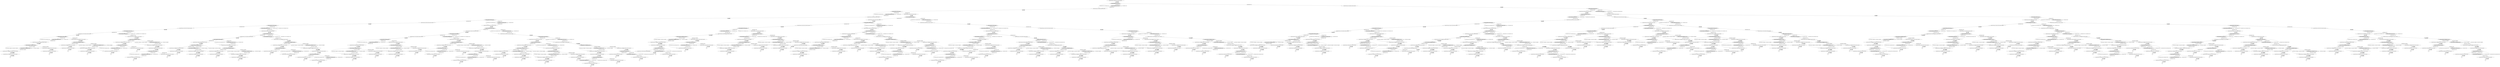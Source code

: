 digraph Struc {
 graph [fontname = "helvetica"];
 node [fontname = "helvetica"];
 edge [fontname = "helvetica"];
 node [shape=ellipse];
 packMode="graph";
 n0 [label="(waypoint-following auv initialpoint t7point ssssonar1 ssssonar0)"];
 n0->n1 [fontsize=12, label="+ (at auv t7point)\n- (at auv initialpoint)"];
 n1 [style=filled, color=lightgrey, label="(obstacle-avoidance auv t7point ssssonar0)"];
 n1->n2 [fontsize=12, label="+ (pipelineinspection t7point) (verticalinspection t7point)"];
 n1->n3 [fontsize=12, label="+ (pipelineinspection t7point)"];
 n1->n4 [fontsize=12, label="+ (verticalinspection t7point)"];
 n2 [label="(waypoint-following auv t7point t8point ssssonar1 ssssonar0)"];
 n2->n5 [fontsize=12, label="+ (at auv t8point)\n- (at auv t7point)"];
 n3 [label="(waypoint-following auv t7point t8point ssssonar1 ssssonar0)"];
 n3->n6 [fontsize=12, label="+ (at auv t8point)\n- (at auv t7point)"];
 n4 [style=filled, color=lightgrey, label="(obstacle-avoidance auv t7point ssssonar0)"];
 n4->n2 [fontsize=12, label="+ (pipelineinspection t7point)"];
 n4->n4 [fontsize=12, label="+ (verticalinspection t7point)"];
 n5 [style=filled, color=lightgrey, label="(obstacle-avoidance auv t8point ssssonar0)"];
 n5->n7 [fontsize=12, label="+ (verticalinspection t8point) (pipelineinspection t8point)"];
 n5->n8 [fontsize=12, label="+ (pipelineinspection t8point)"];
 n5->n9 [fontsize=12, label="+ (verticalinspection t8point)"];
 n6 [style=filled, color=lightgrey, label="(obstacle-avoidance auv t8point ssssonar0)"];
 n6->n10 [fontsize=12, label="+ (verticalinspection t8point) (pipelineinspection t8point)"];
 n6->n11 [fontsize=12, label="+ (pipelineinspection t8point)"];
 n6->n12 [fontsize=12, label="+ (verticalinspection t8point)"];
 n7 [label="(waypoint-following auv t8point t9point ssssonar1 ssssonar0)"];
 n7->n13 [fontsize=12, label="+ (at auv t9point)\n- (at auv t8point)"];
 n8 [label="(waypoint-following auv t8point t9point ssssonar1 ssssonar0)"];
 n8->n14 [fontsize=12, label="+ (at auv t9point)\n- (at auv t8point)"];
 n9 [style=filled, color=lightgrey, label="(obstacle-avoidance auv t8point ssssonar0)"];
 n9->n7 [fontsize=12, label="+ (pipelineinspection t8point)"];
 n9->n9 [fontsize=12, label="+ (verticalinspection t8point)"];
 n10 [label="(waypoint-following auv t8point t9point ssssonar1 ssssonar0)"];
 n10->n15 [fontsize=12, label="+ (at auv t9point)\n- (at auv t8point)"];
 n11 [label="(waypoint-following auv t8point t9point ssssonar1 ssssonar0)"];
 n11->n16 [fontsize=12, label="+ (at auv t9point)\n- (at auv t8point)"];
 n12 [style=filled, color=lightgrey, label="(obstacle-avoidance auv t8point ssssonar0)"];
 n12->n10 [fontsize=12, label="+ (pipelineinspection t8point)"];
 n12->n12 [fontsize=12, label="+ (verticalinspection t8point)"];
 n13 [style=filled, color=lightgrey, label="(obstacle-avoidance auv t9point ssssonar0)"];
 n13->n17 [fontsize=12, label="+ (verticalinspection t9point) (pipelineinspection t9point)"];
 n13->n18 [fontsize=12, label="+ (pipelineinspection t9point)"];
 n13->n19 [fontsize=12, label="+ (verticalinspection t9point)"];
 n14 [style=filled, color=lightgrey, label="(obstacle-avoidance auv t9point ssssonar0)"];
 n14->n20 [fontsize=12, label="+ (verticalinspection t9point) (pipelineinspection t9point)"];
 n14->n21 [fontsize=12, label="+ (pipelineinspection t9point)"];
 n14->n22 [fontsize=12, label="+ (verticalinspection t9point)"];
 n15 [style=filled, color=lightgrey, label="(obstacle-avoidance auv t9point ssssonar0)"];
 n15->n23 [fontsize=12, label="+ (verticalinspection t9point) (pipelineinspection t9point)"];
 n15->n24 [fontsize=12, label="+ (pipelineinspection t9point)"];
 n15->n25 [fontsize=12, label="+ (verticalinspection t9point)"];
 n16 [style=filled, color=lightgrey, label="(obstacle-avoidance auv t9point ssssonar0)"];
 n16->n26 [fontsize=12, label="+ (verticalinspection t9point) (pipelineinspection t9point)"];
 n16->n27 [fontsize=12, label="+ (pipelineinspection t9point)"];
 n16->n28 [fontsize=12, label="+ (verticalinspection t9point)"];
 n17 [label="(waypoint-following auv t9point t12point ssssonar1 ssssonar0)"];
 n17->n29 [fontsize=12, label="+ (at auv t12point)\n- (at auv t9point)"];
 n18 [label="(waypoint-following auv t9point t12point ssssonar1 ssssonar0)"];
 n18->n30 [fontsize=12, label="+ (at auv t12point)\n- (at auv t9point)"];
 n19 [style=filled, color=lightgrey, label="(obstacle-avoidance auv t9point ssssonar0)"];
 n19->n17 [fontsize=12, label="+ (pipelineinspection t9point)"];
 n19->n19 [fontsize=12, label="+ (verticalinspection t9point)"];
 n20 [label="(waypoint-following auv t9point t12point ssssonar1 ssssonar0)"];
 n20->n31 [fontsize=12, label="+ (at auv t12point)\n- (at auv t9point)"];
 n21 [label="(waypoint-following auv t9point t12point ssssonar1 ssssonar0)"];
 n21->n32 [fontsize=12, label="+ (at auv t12point)\n- (at auv t9point)"];
 n22 [style=filled, color=lightgrey, label="(obstacle-avoidance auv t9point ssssonar0)"];
 n22->n20 [fontsize=12, label="+ (pipelineinspection t9point)"];
 n22->n22 [fontsize=12, label="+ (verticalinspection t9point)"];
 n23 [label="(waypoint-following auv t9point t12point ssssonar1 ssssonar0)"];
 n23->n33 [fontsize=12, label="+ (at auv t12point)\n- (at auv t9point)"];
 n24 [label="(waypoint-following auv t9point t12point ssssonar1 ssssonar0)"];
 n24->n34 [fontsize=12, label="+ (at auv t12point)\n- (at auv t9point)"];
 n25 [style=filled, color=lightgrey, label="(obstacle-avoidance auv t9point ssssonar0)"];
 n25->n23 [fontsize=12, label="+ (pipelineinspection t9point)"];
 n25->n25 [fontsize=12, label="+ (verticalinspection t9point)"];
 n26 [label="(waypoint-following auv t9point t12point ssssonar1 ssssonar0)"];
 n26->n35 [fontsize=12, label="+ (at auv t12point)\n- (at auv t9point)"];
 n27 [label="(waypoint-following auv t9point t12point ssssonar1 ssssonar0)"];
 n27->n36 [fontsize=12, label="+ (at auv t12point)\n- (at auv t9point)"];
 n28 [style=filled, color=lightgrey, label="(obstacle-avoidance auv t9point ssssonar0)"];
 n28->n26 [fontsize=12, label="+ (pipelineinspection t9point)"];
 n28->n28 [fontsize=12, label="+ (verticalinspection t9point)"];
 n29 [style=filled, color=lightgrey, label="(obstacle-avoidance auv t12point ssssonar0)"];
 n29->n37 [fontsize=12, label="+ (verticalinspection t12point) (pipelineinspection t12point)"];
 n29->n38 [fontsize=12, label="+ (pipelineinspection t12point)"];
 n29->n39 [fontsize=12, label="+ (verticalinspection t12point)"];
 n30 [style=filled, color=lightgrey, label="(obstacle-avoidance auv t12point ssssonar0)"];
 n30->n40 [fontsize=12, label="+ (verticalinspection t12point) (pipelineinspection t12point)"];
 n30->n41 [fontsize=12, label="+ (pipelineinspection t12point)"];
 n30->n42 [fontsize=12, label="+ (verticalinspection t12point)"];
 n31 [style=filled, color=lightgrey, label="(obstacle-avoidance auv t12point ssssonar0)"];
 n31->n43 [fontsize=12, label="+ (verticalinspection t12point) (pipelineinspection t12point)"];
 n31->n44 [fontsize=12, label="+ (pipelineinspection t12point)"];
 n31->n45 [fontsize=12, label="+ (verticalinspection t12point)"];
 n32 [style=filled, color=lightgrey, label="(obstacle-avoidance auv t12point ssssonar0)"];
 n32->n46 [fontsize=12, label="+ (verticalinspection t12point) (pipelineinspection t12point)"];
 n32->n47 [fontsize=12, label="+ (pipelineinspection t12point)"];
 n32->n48 [fontsize=12, label="+ (verticalinspection t12point)"];
 n33 [style=filled, color=lightgrey, label="(obstacle-avoidance auv t12point ssssonar0)"];
 n33->n49 [fontsize=12, label="+ (verticalinspection t12point) (pipelineinspection t12point)"];
 n33->n50 [fontsize=12, label="+ (pipelineinspection t12point)"];
 n33->n51 [fontsize=12, label="+ (verticalinspection t12point)"];
 n34 [style=filled, color=lightgrey, label="(obstacle-avoidance auv t12point ssssonar0)"];
 n34->n52 [fontsize=12, label="+ (verticalinspection t12point) (pipelineinspection t12point)"];
 n34->n53 [fontsize=12, label="+ (pipelineinspection t12point)"];
 n34->n54 [fontsize=12, label="+ (verticalinspection t12point)"];
 n35 [style=filled, color=lightgrey, label="(obstacle-avoidance auv t12point ssssonar0)"];
 n35->n55 [fontsize=12, label="+ (verticalinspection t12point) (pipelineinspection t12point)"];
 n35->n56 [fontsize=12, label="+ (pipelineinspection t12point)"];
 n35->n57 [fontsize=12, label="+ (verticalinspection t12point)"];
 n36 [style=filled, color=lightgrey, label="(obstacle-avoidance auv t12point ssssonar0)"];
 n36->n58 [fontsize=12, label="+ (verticalinspection t12point) (pipelineinspection t12point)"];
 n36->n59 [fontsize=12, label="+ (pipelineinspection t12point)"];
 n36->n60 [fontsize=12, label="+ (verticalinspection t12point)"];
 n37 [label="(waypoint-following auv t12point t17point ssssonar1 ssssonar0)"];
 n37->n61 [fontsize=12, label="+ (at auv t17point)\n- (at auv t12point)"];
 n38 [label="(waypoint-following auv t12point t17point ssssonar1 ssssonar0)"];
 n38->n62 [fontsize=12, label="+ (at auv t17point)\n- (at auv t12point)"];
 n39 [style=filled, color=lightgrey, label="(obstacle-avoidance auv t12point ssssonar0)"];
 n39->n37 [fontsize=12, label="+ (pipelineinspection t12point)"];
 n39->n39 [fontsize=12, label="+ (verticalinspection t12point)"];
 n40 [label="(waypoint-following auv t12point t17point ssssonar1 ssssonar0)"];
 n40->n63 [fontsize=12, label="+ (at auv t17point)\n- (at auv t12point)"];
 n41 [label="(waypoint-following auv t12point t17point ssssonar1 ssssonar0)"];
 n41->n64 [fontsize=12, label="+ (at auv t17point)\n- (at auv t12point)"];
 n42 [style=filled, color=lightgrey, label="(obstacle-avoidance auv t12point ssssonar0)"];
 n42->n40 [fontsize=12, label="+ (pipelineinspection t12point)"];
 n42->n42 [fontsize=12, label="+ (verticalinspection t12point)"];
 n43 [label="(waypoint-following auv t12point t17point ssssonar1 ssssonar0)"];
 n43->n65 [fontsize=12, label="+ (at auv t17point)\n- (at auv t12point)"];
 n44 [label="(waypoint-following auv t12point t17point ssssonar1 ssssonar0)"];
 n44->n66 [fontsize=12, label="+ (at auv t17point)\n- (at auv t12point)"];
 n45 [style=filled, color=lightgrey, label="(obstacle-avoidance auv t12point ssssonar0)"];
 n45->n43 [fontsize=12, label="+ (pipelineinspection t12point)"];
 n45->n45 [fontsize=12, label="+ (verticalinspection t12point)"];
 n46 [label="(waypoint-following auv t12point t17point ssssonar1 ssssonar0)"];
 n46->n67 [fontsize=12, label="+ (at auv t17point)\n- (at auv t12point)"];
 n47 [label="(waypoint-following auv t12point t17point ssssonar1 ssssonar0)"];
 n47->n68 [fontsize=12, label="+ (at auv t17point)\n- (at auv t12point)"];
 n48 [style=filled, color=lightgrey, label="(obstacle-avoidance auv t12point ssssonar0)"];
 n48->n46 [fontsize=12, label="+ (pipelineinspection t12point)"];
 n48->n48 [fontsize=12, label="+ (verticalinspection t12point)"];
 n49 [label="(waypoint-following auv t12point t17point ssssonar1 ssssonar0)"];
 n49->n69 [fontsize=12, label="+ (at auv t17point)\n- (at auv t12point)"];
 n50 [label="(waypoint-following auv t12point t17point ssssonar1 ssssonar0)"];
 n50->n70 [fontsize=12, label="+ (at auv t17point)\n- (at auv t12point)"];
 n51 [style=filled, color=lightgrey, label="(obstacle-avoidance auv t12point ssssonar0)"];
 n51->n49 [fontsize=12, label="+ (pipelineinspection t12point)"];
 n51->n51 [fontsize=12, label="+ (verticalinspection t12point)"];
 n52 [label="(waypoint-following auv t12point t17point ssssonar1 ssssonar0)"];
 n52->n71 [fontsize=12, label="+ (at auv t17point)\n- (at auv t12point)"];
 n53 [label="(waypoint-following auv t12point t17point ssssonar1 ssssonar0)"];
 n53->n72 [fontsize=12, label="+ (at auv t17point)\n- (at auv t12point)"];
 n54 [style=filled, color=lightgrey, label="(obstacle-avoidance auv t12point ssssonar0)"];
 n54->n52 [fontsize=12, label="+ (pipelineinspection t12point)"];
 n54->n54 [fontsize=12, label="+ (verticalinspection t12point)"];
 n55 [label="(waypoint-following auv t12point t17point ssssonar1 ssssonar0)"];
 n55->n73 [fontsize=12, label="+ (at auv t17point)\n- (at auv t12point)"];
 n56 [label="(waypoint-following auv t12point t17point ssssonar1 ssssonar0)"];
 n56->n74 [fontsize=12, label="+ (at auv t17point)\n- (at auv t12point)"];
 n57 [style=filled, color=lightgrey, label="(obstacle-avoidance auv t12point ssssonar0)"];
 n57->n55 [fontsize=12, label="+ (pipelineinspection t12point)"];
 n57->n57 [fontsize=12, label="+ (verticalinspection t12point)"];
 n58 [label="(waypoint-following auv t12point t17point ssssonar1 ssssonar0)"];
 n58->n75 [fontsize=12, label="+ (at auv t17point)\n- (at auv t12point)"];
 n59 [label="(waypoint-following auv t12point t17point ssssonar1 ssssonar0)"];
 n59->n76 [fontsize=12, label="+ (at auv t17point)\n- (at auv t12point)"];
 n60 [style=filled, color=lightgrey, label="(obstacle-avoidance auv t12point ssssonar0)"];
 n60->n58 [fontsize=12, label="+ (pipelineinspection t12point)"];
 n60->n60 [fontsize=12, label="+ (verticalinspection t12point)"];
 n61 [style=filled, color=lightgrey, label="(obstacle-avoidance auv t17point ssssonar0)"];
 n61->n77 [fontsize=12, label="+ (pipelineinspection t17point) (verticalinspection t17point)"];
 n61->n78 [fontsize=12, label="+ (pipelineinspection t17point)"];
 n61->n79 [fontsize=12, label="+ (verticalinspection t17point)"];
 n62 [style=filled, color=lightgrey, label="(obstacle-avoidance auv t17point ssssonar0)"];
 n62->n80 [fontsize=12, label="+ (pipelineinspection t17point) (verticalinspection t17point)"];
 n62->n81 [fontsize=12, label="+ (pipelineinspection t17point)"];
 n62->n82 [fontsize=12, label="+ (verticalinspection t17point)"];
 n63 [style=filled, color=lightgrey, label="(obstacle-avoidance auv t17point ssssonar0)"];
 n63->n83 [fontsize=12, label="+ (pipelineinspection t17point) (verticalinspection t17point)"];
 n63->n84 [fontsize=12, label="+ (pipelineinspection t17point)"];
 n63->n85 [fontsize=12, label="+ (verticalinspection t17point)"];
 n64 [style=filled, color=lightgrey, label="(obstacle-avoidance auv t17point ssssonar0)"];
 n64->n86 [fontsize=12, label="+ (pipelineinspection t17point) (verticalinspection t17point)"];
 n64->n87 [fontsize=12, label="+ (pipelineinspection t17point)"];
 n64->n88 [fontsize=12, label="+ (verticalinspection t17point)"];
 n65 [style=filled, color=lightgrey, label="(obstacle-avoidance auv t17point ssssonar0)"];
 n65->n89 [fontsize=12, label="+ (pipelineinspection t17point) (verticalinspection t17point)"];
 n65->n90 [fontsize=12, label="+ (pipelineinspection t17point)"];
 n65->n91 [fontsize=12, label="+ (verticalinspection t17point)"];
 n66 [style=filled, color=lightgrey, label="(obstacle-avoidance auv t17point ssssonar0)"];
 n66->n92 [fontsize=12, label="+ (pipelineinspection t17point) (verticalinspection t17point)"];
 n66->n93 [fontsize=12, label="+ (pipelineinspection t17point)"];
 n66->n94 [fontsize=12, label="+ (verticalinspection t17point)"];
 n67 [style=filled, color=lightgrey, label="(obstacle-avoidance auv t17point ssssonar0)"];
 n67->n95 [fontsize=12, label="+ (pipelineinspection t17point) (verticalinspection t17point)"];
 n67->n96 [fontsize=12, label="+ (pipelineinspection t17point)"];
 n67->n97 [fontsize=12, label="+ (verticalinspection t17point)"];
 n68 [style=filled, color=lightgrey, label="(obstacle-avoidance auv t17point ssssonar0)"];
 n68->n98 [fontsize=12, label="+ (pipelineinspection t17point) (verticalinspection t17point)"];
 n68->n99 [fontsize=12, label="+ (pipelineinspection t17point)"];
 n68->n100 [fontsize=12, label="+ (verticalinspection t17point)"];
 n69 [style=filled, color=lightgrey, label="(obstacle-avoidance auv t17point ssssonar0)"];
 n69->n101 [fontsize=12, label="+ (pipelineinspection t17point) (verticalinspection t17point)"];
 n69->n102 [fontsize=12, label="+ (pipelineinspection t17point)"];
 n69->n103 [fontsize=12, label="+ (verticalinspection t17point)"];
 n70 [style=filled, color=lightgrey, label="(obstacle-avoidance auv t17point ssssonar0)"];
 n70->n104 [fontsize=12, label="+ (pipelineinspection t17point) (verticalinspection t17point)"];
 n70->n105 [fontsize=12, label="+ (pipelineinspection t17point)"];
 n70->n106 [fontsize=12, label="+ (verticalinspection t17point)"];
 n71 [style=filled, color=lightgrey, label="(obstacle-avoidance auv t17point ssssonar0)"];
 n71->n107 [fontsize=12, label="+ (pipelineinspection t17point) (verticalinspection t17point)"];
 n71->n108 [fontsize=12, label="+ (pipelineinspection t17point)"];
 n71->n109 [fontsize=12, label="+ (verticalinspection t17point)"];
 n72 [style=filled, color=lightgrey, label="(obstacle-avoidance auv t17point ssssonar0)"];
 n72->n110 [fontsize=12, label="+ (pipelineinspection t17point) (verticalinspection t17point)"];
 n72->n111 [fontsize=12, label="+ (pipelineinspection t17point)"];
 n72->n112 [fontsize=12, label="+ (verticalinspection t17point)"];
 n73 [style=filled, color=lightgrey, label="(obstacle-avoidance auv t17point ssssonar0)"];
 n73->n113 [fontsize=12, label="+ (pipelineinspection t17point) (verticalinspection t17point)"];
 n73->n114 [fontsize=12, label="+ (pipelineinspection t17point)"];
 n73->n115 [fontsize=12, label="+ (verticalinspection t17point)"];
 n74 [style=filled, color=lightgrey, label="(obstacle-avoidance auv t17point ssssonar0)"];
 n74->n116 [fontsize=12, label="+ (pipelineinspection t17point) (verticalinspection t17point)"];
 n74->n117 [fontsize=12, label="+ (pipelineinspection t17point)"];
 n74->n118 [fontsize=12, label="+ (verticalinspection t17point)"];
 n75 [style=filled, color=lightgrey, label="(obstacle-avoidance auv t17point ssssonar0)"];
 n75->n119 [fontsize=12, label="+ (pipelineinspection t17point) (verticalinspection t17point)"];
 n75->n120 [fontsize=12, label="+ (pipelineinspection t17point)"];
 n75->n121 [fontsize=12, label="+ (verticalinspection t17point)"];
 n76 [style=filled, color=lightgrey, label="(obstacle-avoidance auv t17point ssssonar0)"];
 n76->n122 [fontsize=12, label="+ (pipelineinspection t17point) (verticalinspection t17point)"];
 n76->n123 [fontsize=12, label="+ (pipelineinspection t17point)"];
 n76->n124 [fontsize=12, label="+ (verticalinspection t17point)"];
 n77 [label="(waypoint-following auv t17point oilleakagepoint ssssonar1 ssssonar0)"];
 n77->n125 [fontsize=12, label="+ (at auv oilleakagepoint)\n- (at auv t17point)"];
 n78 [label="(waypoint-following auv t17point t16point ssssonar1 ssssonar0)"];
 n78->n126 [fontsize=12, label="+ (at auv t16point)\n- (at auv t17point)"];
 n79 [style=filled, color=lightgrey, label="(obstacle-avoidance auv t17point ssssonar0)"];
 n79->n77 [fontsize=12, label="+ (pipelineinspection t17point)"];
 n79->n79 [fontsize=12, label="+ (verticalinspection t17point)"];
 n80 [label="(waypoint-following auv t17point oilleakagepoint ssssonar1 ssssonar0)"];
 n80->n127 [fontsize=12, label="+ (at auv oilleakagepoint)\n- (at auv t17point)"];
 n81 [label="(waypoint-following auv t17point t16point ssssonar1 ssssonar0)"];
 n81->n128 [fontsize=12, label="+ (at auv t16point)\n- (at auv t17point)"];
 n82 [style=filled, color=lightgrey, label="(obstacle-avoidance auv t17point ssssonar0)"];
 n82->n80 [fontsize=12, label="+ (pipelineinspection t17point)"];
 n82->n82 [fontsize=12, label="+ (verticalinspection t17point)"];
 n83 [label="(waypoint-following auv t17point oilleakagepoint ssssonar1 ssssonar0)"];
 n83->n129 [fontsize=12, label="+ (at auv oilleakagepoint)\n- (at auv t17point)"];
 n84 [label="(waypoint-following auv t17point t16point ssssonar1 ssssonar0)"];
 n84->n130 [fontsize=12, label="+ (at auv t16point)\n- (at auv t17point)"];
 n85 [style=filled, color=lightgrey, label="(obstacle-avoidance auv t17point ssssonar0)"];
 n85->n83 [fontsize=12, label="+ (pipelineinspection t17point)"];
 n85->n85 [fontsize=12, label="+ (verticalinspection t17point)"];
 n86 [label="(waypoint-following auv t17point oilleakagepoint ssssonar1 ssssonar0)"];
 n86->n131 [fontsize=12, label="+ (at auv oilleakagepoint)\n- (at auv t17point)"];
 n87 [label="(waypoint-following auv t17point t16point ssssonar1 ssssonar0)"];
 n87->n132 [fontsize=12, label="+ (at auv t16point)\n- (at auv t17point)"];
 n88 [style=filled, color=lightgrey, label="(obstacle-avoidance auv t17point ssssonar0)"];
 n88->n86 [fontsize=12, label="+ (pipelineinspection t17point)"];
 n88->n88 [fontsize=12, label="+ (verticalinspection t17point)"];
 n89 [label="(waypoint-following auv t17point oilleakagepoint ssssonar1 ssssonar0)"];
 n89->n133 [fontsize=12, label="+ (at auv oilleakagepoint)\n- (at auv t17point)"];
 n90 [label="(waypoint-following auv t17point t16point ssssonar1 ssssonar0)"];
 n90->n134 [fontsize=12, label="+ (at auv t16point)\n- (at auv t17point)"];
 n91 [style=filled, color=lightgrey, label="(obstacle-avoidance auv t17point ssssonar0)"];
 n91->n89 [fontsize=12, label="+ (pipelineinspection t17point)"];
 n91->n91 [fontsize=12, label="+ (verticalinspection t17point)"];
 n92 [label="(waypoint-following auv t17point oilleakagepoint ssssonar1 ssssonar0)"];
 n92->n135 [fontsize=12, label="+ (at auv oilleakagepoint)\n- (at auv t17point)"];
 n93 [label="(waypoint-following auv t17point t16point ssssonar1 ssssonar0)"];
 n93->n136 [fontsize=12, label="+ (at auv t16point)\n- (at auv t17point)"];
 n94 [style=filled, color=lightgrey, label="(obstacle-avoidance auv t17point ssssonar0)"];
 n94->n92 [fontsize=12, label="+ (pipelineinspection t17point)"];
 n94->n94 [fontsize=12, label="+ (verticalinspection t17point)"];
 n95 [label="(waypoint-following auv t17point oilleakagepoint ssssonar1 ssssonar0)"];
 n95->n137 [fontsize=12, label="+ (at auv oilleakagepoint)\n- (at auv t17point)"];
 n96 [label="(waypoint-following auv t17point t16point ssssonar1 ssssonar0)"];
 n96->n138 [fontsize=12, label="+ (at auv t16point)\n- (at auv t17point)"];
 n97 [style=filled, color=lightgrey, label="(obstacle-avoidance auv t17point ssssonar0)"];
 n97->n95 [fontsize=12, label="+ (pipelineinspection t17point)"];
 n97->n97 [fontsize=12, label="+ (verticalinspection t17point)"];
 n98 [label="(waypoint-following auv t17point oilleakagepoint ssssonar1 ssssonar0)"];
 n98->n139 [fontsize=12, label="+ (at auv oilleakagepoint)\n- (at auv t17point)"];
 n99 [label="(waypoint-following auv t17point t16point ssssonar1 ssssonar0)"];
 n99->n140 [fontsize=12, label="+ (at auv t16point)\n- (at auv t17point)"];
 n100 [style=filled, color=lightgrey, label="(obstacle-avoidance auv t17point ssssonar0)"];
 n100->n98 [fontsize=12, label="+ (pipelineinspection t17point)"];
 n100->n100 [fontsize=12, label="+ (verticalinspection t17point)"];
 n101 [label="(waypoint-following auv t17point oilleakagepoint ssssonar1 ssssonar0)"];
 n101->n141 [fontsize=12, label="+ (at auv oilleakagepoint)\n- (at auv t17point)"];
 n102 [label="(waypoint-following auv t17point t16point ssssonar1 ssssonar0)"];
 n102->n142 [fontsize=12, label="+ (at auv t16point)\n- (at auv t17point)"];
 n103 [style=filled, color=lightgrey, label="(obstacle-avoidance auv t17point ssssonar0)"];
 n103->n101 [fontsize=12, label="+ (pipelineinspection t17point)"];
 n103->n103 [fontsize=12, label="+ (verticalinspection t17point)"];
 n104 [label="(waypoint-following auv t17point oilleakagepoint ssssonar1 ssssonar0)"];
 n104->n143 [fontsize=12, label="+ (at auv oilleakagepoint)\n- (at auv t17point)"];
 n105 [label="(waypoint-following auv t17point t16point ssssonar1 ssssonar0)"];
 n105->n144 [fontsize=12, label="+ (at auv t16point)\n- (at auv t17point)"];
 n106 [style=filled, color=lightgrey, label="(obstacle-avoidance auv t17point ssssonar0)"];
 n106->n104 [fontsize=12, label="+ (pipelineinspection t17point)"];
 n106->n106 [fontsize=12, label="+ (verticalinspection t17point)"];
 n107 [label="(waypoint-following auv t17point oilleakagepoint ssssonar1 ssssonar0)"];
 n107->n145 [fontsize=12, label="+ (at auv oilleakagepoint)\n- (at auv t17point)"];
 n108 [label="(waypoint-following auv t17point t16point ssssonar1 ssssonar0)"];
 n108->n146 [fontsize=12, label="+ (at auv t16point)\n- (at auv t17point)"];
 n109 [style=filled, color=lightgrey, label="(obstacle-avoidance auv t17point ssssonar0)"];
 n109->n107 [fontsize=12, label="+ (pipelineinspection t17point)"];
 n109->n109 [fontsize=12, label="+ (verticalinspection t17point)"];
 n110 [label="(waypoint-following auv t17point oilleakagepoint ssssonar1 ssssonar0)"];
 n110->n147 [fontsize=12, label="+ (at auv oilleakagepoint)\n- (at auv t17point)"];
 n111 [label="(waypoint-following auv t17point t16point ssssonar1 ssssonar0)"];
 n111->n148 [fontsize=12, label="+ (at auv t16point)\n- (at auv t17point)"];
 n112 [style=filled, color=lightgrey, label="(obstacle-avoidance auv t17point ssssonar0)"];
 n112->n110 [fontsize=12, label="+ (pipelineinspection t17point)"];
 n112->n112 [fontsize=12, label="+ (verticalinspection t17point)"];
 n113 [label="(waypoint-following auv t17point oilleakagepoint ssssonar1 ssssonar0)"];
 n113->n149 [fontsize=12, label="+ (at auv oilleakagepoint)\n- (at auv t17point)"];
 n114 [label="(waypoint-following auv t17point t16point ssssonar1 ssssonar0)"];
 n114->n150 [fontsize=12, label="+ (at auv t16point)\n- (at auv t17point)"];
 n115 [style=filled, color=lightgrey, label="(obstacle-avoidance auv t17point ssssonar0)"];
 n115->n113 [fontsize=12, label="+ (pipelineinspection t17point)"];
 n115->n115 [fontsize=12, label="+ (verticalinspection t17point)"];
 n116 [label="(waypoint-following auv t17point oilleakagepoint ssssonar1 ssssonar0)"];
 n116->n151 [fontsize=12, label="+ (at auv oilleakagepoint)\n- (at auv t17point)"];
 n117 [label="(waypoint-following auv t17point t16point ssssonar1 ssssonar0)"];
 n117->n152 [fontsize=12, label="+ (at auv t16point)\n- (at auv t17point)"];
 n118 [style=filled, color=lightgrey, label="(obstacle-avoidance auv t17point ssssonar0)"];
 n118->n116 [fontsize=12, label="+ (pipelineinspection t17point)"];
 n118->n118 [fontsize=12, label="+ (verticalinspection t17point)"];
 n119 [label="(waypoint-following auv t17point oilleakagepoint ssssonar1 ssssonar0)"];
 n119->n153 [fontsize=12, label="+ (at auv oilleakagepoint)\n- (at auv t17point)"];
 n120 [label="(waypoint-following auv t17point t16point ssssonar1 ssssonar0)"];
 n120->n154 [fontsize=12, label="+ (at auv t16point)\n- (at auv t17point)"];
 n121 [style=filled, color=lightgrey, label="(obstacle-avoidance auv t17point ssssonar0)"];
 n121->n119 [fontsize=12, label="+ (pipelineinspection t17point)"];
 n121->n121 [fontsize=12, label="+ (verticalinspection t17point)"];
 n122 [label="(waypoint-following auv t17point oilleakagepoint ssssonar1 ssssonar0)"];
 n122->n155 [fontsize=12, label="+ (at auv oilleakagepoint)\n- (at auv t17point)"];
 n123 [label="(waypoint-following auv t17point t16point ssssonar1 ssssonar0)"];
 n123->n156 [fontsize=12, label="+ (at auv t16point)\n- (at auv t17point)"];
 n124 [style=filled, color=lightgrey, label="(obstacle-avoidance auv t17point ssssonar0)"];
 n124->n122 [fontsize=12, label="+ (pipelineinspection t17point)"];
 n124->n124 [fontsize=12, label="+ (verticalinspection t17point)"];
 n125 [style=filled, color=lightgrey, label="(obstacle-avoidance auv oilleakagepoint ssssonar0)"];
 n125->n157 [fontsize=12, label="+ (pipelineinspection oilleakagepoint) (verticalinspection oilleakagepoint)"];
 n125->n158 [fontsize=12, label="+ (pipelineinspection oilleakagepoint)"];
 n125->n159 [fontsize=12, label="+ (verticalinspection oilleakagepoint)"];
 n126 [style=filled, color=lightgrey, label="(obstacle-avoidance auv t16point ssssonar0)"];
 n126->n160 [fontsize=12, label="+ (verticalinspection t16point) (pipelineinspection t16point)"];
 n126->n161 [fontsize=12, label="+ (pipelineinspection t16point)"];
 n126->n162 [fontsize=12, label="+ (verticalinspection t16point)"];
 n127 [style=filled, color=lightgrey, label="(obstacle-avoidance auv oilleakagepoint ssssonar0)"];
 n127->n163 [fontsize=12, label="+ (pipelineinspection oilleakagepoint) (verticalinspection oilleakagepoint)"];
 n127->n164 [fontsize=12, label="+ (pipelineinspection oilleakagepoint)"];
 n127->n165 [fontsize=12, label="+ (verticalinspection oilleakagepoint)"];
 n128 [style=filled, color=lightgrey, label="(obstacle-avoidance auv t16point ssssonar0)"];
 n128->n166 [fontsize=12, label="+ (verticalinspection t16point) (pipelineinspection t16point)"];
 n128->n167 [fontsize=12, label="+ (pipelineinspection t16point)"];
 n128->n168 [fontsize=12, label="+ (verticalinspection t16point)"];
 n129 [style=filled, color=lightgrey, label="(obstacle-avoidance auv oilleakagepoint ssssonar0)"];
 n129->n169 [fontsize=12, label="+ (pipelineinspection oilleakagepoint) (verticalinspection oilleakagepoint)"];
 n129->n170 [fontsize=12, label="+ (pipelineinspection oilleakagepoint)"];
 n129->n171 [fontsize=12, label="+ (verticalinspection oilleakagepoint)"];
 n130 [style=filled, color=lightgrey, label="(obstacle-avoidance auv t16point ssssonar0)"];
 n130->n172 [fontsize=12, label="+ (verticalinspection t16point) (pipelineinspection t16point)"];
 n130->n173 [fontsize=12, label="+ (pipelineinspection t16point)"];
 n130->n174 [fontsize=12, label="+ (verticalinspection t16point)"];
 n131 [style=filled, color=lightgrey, label="(obstacle-avoidance auv oilleakagepoint ssssonar0)"];
 n131->n175 [fontsize=12, label="+ (pipelineinspection oilleakagepoint) (verticalinspection oilleakagepoint)"];
 n131->n176 [fontsize=12, label="+ (pipelineinspection oilleakagepoint)"];
 n131->n177 [fontsize=12, label="+ (verticalinspection oilleakagepoint)"];
 n132 [style=filled, color=lightgrey, label="(obstacle-avoidance auv t16point ssssonar0)"];
 n132->n178 [fontsize=12, label="+ (verticalinspection t16point) (pipelineinspection t16point)"];
 n132->n179 [fontsize=12, label="+ (pipelineinspection t16point)"];
 n132->n180 [fontsize=12, label="+ (verticalinspection t16point)"];
 n133 [style=filled, color=lightgrey, label="(obstacle-avoidance auv oilleakagepoint ssssonar0)"];
 n133->n181 [fontsize=12, label="+ (pipelineinspection oilleakagepoint) (verticalinspection oilleakagepoint)"];
 n133->n182 [fontsize=12, label="+ (pipelineinspection oilleakagepoint)"];
 n133->n183 [fontsize=12, label="+ (verticalinspection oilleakagepoint)"];
 n134 [style=filled, color=lightgrey, label="(obstacle-avoidance auv t16point ssssonar0)"];
 n134->n184 [fontsize=12, label="+ (verticalinspection t16point) (pipelineinspection t16point)"];
 n134->n185 [fontsize=12, label="+ (pipelineinspection t16point)"];
 n134->n186 [fontsize=12, label="+ (verticalinspection t16point)"];
 n135 [style=filled, color=lightgrey, label="(obstacle-avoidance auv oilleakagepoint ssssonar0)"];
 n135->n187 [fontsize=12, label="+ (pipelineinspection oilleakagepoint) (verticalinspection oilleakagepoint)"];
 n135->n188 [fontsize=12, label="+ (pipelineinspection oilleakagepoint)"];
 n135->n189 [fontsize=12, label="+ (verticalinspection oilleakagepoint)"];
 n136 [style=filled, color=lightgrey, label="(obstacle-avoidance auv t16point ssssonar0)"];
 n136->n190 [fontsize=12, label="+ (verticalinspection t16point) (pipelineinspection t16point)"];
 n136->n191 [fontsize=12, label="+ (pipelineinspection t16point)"];
 n136->n192 [fontsize=12, label="+ (verticalinspection t16point)"];
 n137 [style=filled, color=lightgrey, label="(obstacle-avoidance auv oilleakagepoint ssssonar0)"];
 n137->n193 [fontsize=12, label="+ (pipelineinspection oilleakagepoint) (verticalinspection oilleakagepoint)"];
 n137->n194 [fontsize=12, label="+ (pipelineinspection oilleakagepoint)"];
 n137->n195 [fontsize=12, label="+ (verticalinspection oilleakagepoint)"];
 n138 [style=filled, color=lightgrey, label="(obstacle-avoidance auv t16point ssssonar0)"];
 n138->n196 [fontsize=12, label="+ (verticalinspection t16point) (pipelineinspection t16point)"];
 n138->n197 [fontsize=12, label="+ (pipelineinspection t16point)"];
 n138->n198 [fontsize=12, label="+ (verticalinspection t16point)"];
 n139 [style=filled, color=lightgrey, label="(obstacle-avoidance auv oilleakagepoint ssssonar0)"];
 n139->n199 [fontsize=12, label="+ (pipelineinspection oilleakagepoint) (verticalinspection oilleakagepoint)"];
 n139->n200 [fontsize=12, label="+ (pipelineinspection oilleakagepoint)"];
 n139->n201 [fontsize=12, label="+ (verticalinspection oilleakagepoint)"];
 n140 [style=filled, color=lightgrey, label="(obstacle-avoidance auv t16point ssssonar0)"];
 n140->n202 [fontsize=12, label="+ (verticalinspection t16point) (pipelineinspection t16point)"];
 n140->n203 [fontsize=12, label="+ (pipelineinspection t16point)"];
 n140->n204 [fontsize=12, label="+ (verticalinspection t16point)"];
 n141 [style=filled, color=lightgrey, label="(obstacle-avoidance auv oilleakagepoint ssssonar0)"];
 n141->n205 [fontsize=12, label="+ (pipelineinspection oilleakagepoint) (verticalinspection oilleakagepoint)"];
 n141->n206 [fontsize=12, label="+ (pipelineinspection oilleakagepoint)"];
 n141->n207 [fontsize=12, label="+ (verticalinspection oilleakagepoint)"];
 n142 [style=filled, color=lightgrey, label="(obstacle-avoidance auv t16point ssssonar0)"];
 n142->n208 [fontsize=12, label="+ (verticalinspection t16point) (pipelineinspection t16point)"];
 n142->n209 [fontsize=12, label="+ (pipelineinspection t16point)"];
 n142->n210 [fontsize=12, label="+ (verticalinspection t16point)"];
 n143 [style=filled, color=lightgrey, label="(obstacle-avoidance auv oilleakagepoint ssssonar0)"];
 n143->n211 [fontsize=12, label="+ (pipelineinspection oilleakagepoint) (verticalinspection oilleakagepoint)"];
 n143->n212 [fontsize=12, label="+ (pipelineinspection oilleakagepoint)"];
 n143->n213 [fontsize=12, label="+ (verticalinspection oilleakagepoint)"];
 n144 [style=filled, color=lightgrey, label="(obstacle-avoidance auv t16point ssssonar0)"];
 n144->n214 [fontsize=12, label="+ (verticalinspection t16point) (pipelineinspection t16point)"];
 n144->n215 [fontsize=12, label="+ (pipelineinspection t16point)"];
 n144->n216 [fontsize=12, label="+ (verticalinspection t16point)"];
 n145 [style=filled, color=lightgrey, label="(obstacle-avoidance auv oilleakagepoint ssssonar0)"];
 n145->n217 [fontsize=12, label="+ (pipelineinspection oilleakagepoint) (verticalinspection oilleakagepoint)"];
 n145->n218 [fontsize=12, label="+ (pipelineinspection oilleakagepoint)"];
 n145->n219 [fontsize=12, label="+ (verticalinspection oilleakagepoint)"];
 n146 [style=filled, color=lightgrey, label="(obstacle-avoidance auv t16point ssssonar0)"];
 n146->n220 [fontsize=12, label="+ (verticalinspection t16point) (pipelineinspection t16point)"];
 n146->n221 [fontsize=12, label="+ (pipelineinspection t16point)"];
 n146->n222 [fontsize=12, label="+ (verticalinspection t16point)"];
 n147 [style=filled, color=lightgrey, label="(obstacle-avoidance auv oilleakagepoint ssssonar0)"];
 n147->n223 [fontsize=12, label="+ (pipelineinspection oilleakagepoint) (verticalinspection oilleakagepoint)"];
 n147->n224 [fontsize=12, label="+ (pipelineinspection oilleakagepoint)"];
 n147->n225 [fontsize=12, label="+ (verticalinspection oilleakagepoint)"];
 n148 [style=filled, color=lightgrey, label="(obstacle-avoidance auv t16point ssssonar0)"];
 n148->n226 [fontsize=12, label="+ (verticalinspection t16point) (pipelineinspection t16point)"];
 n148->n227 [fontsize=12, label="+ (pipelineinspection t16point)"];
 n148->n228 [fontsize=12, label="+ (verticalinspection t16point)"];
 n149 [style=filled, color=lightgrey, label="(obstacle-avoidance auv oilleakagepoint ssssonar0)"];
 n149->n229 [fontsize=12, label="+ (pipelineinspection oilleakagepoint) (verticalinspection oilleakagepoint)"];
 n149->n230 [fontsize=12, label="+ (pipelineinspection oilleakagepoint)"];
 n149->n231 [fontsize=12, label="+ (verticalinspection oilleakagepoint)"];
 n150 [style=filled, color=lightgrey, label="(obstacle-avoidance auv t16point ssssonar0)"];
 n150->n232 [fontsize=12, label="+ (verticalinspection t16point) (pipelineinspection t16point)"];
 n150->n233 [fontsize=12, label="+ (pipelineinspection t16point)"];
 n150->n234 [fontsize=12, label="+ (verticalinspection t16point)"];
 n151 [style=filled, color=lightgrey, label="(obstacle-avoidance auv oilleakagepoint ssssonar0)"];
 n151->n235 [fontsize=12, label="+ (pipelineinspection oilleakagepoint) (verticalinspection oilleakagepoint)"];
 n151->n236 [fontsize=12, label="+ (pipelineinspection oilleakagepoint)"];
 n151->n237 [fontsize=12, label="+ (verticalinspection oilleakagepoint)"];
 n152 [style=filled, color=lightgrey, label="(obstacle-avoidance auv t16point ssssonar0)"];
 n152->n238 [fontsize=12, label="+ (verticalinspection t16point) (pipelineinspection t16point)"];
 n152->n239 [fontsize=12, label="+ (pipelineinspection t16point)"];
 n152->n240 [fontsize=12, label="+ (verticalinspection t16point)"];
 n153 [style=filled, color=lightgrey, label="(obstacle-avoidance auv oilleakagepoint ssssonar0)"];
 n153->n241 [fontsize=12, label="+ (pipelineinspection oilleakagepoint) (verticalinspection oilleakagepoint)"];
 n153->n242 [fontsize=12, label="+ (pipelineinspection oilleakagepoint)"];
 n153->n243 [fontsize=12, label="+ (verticalinspection oilleakagepoint)"];
 n154 [style=filled, color=lightgrey, label="(obstacle-avoidance auv t16point ssssonar0)"];
 n154->n244 [fontsize=12, label="+ (verticalinspection t16point) (pipelineinspection t16point)"];
 n154->n245 [fontsize=12, label="+ (pipelineinspection t16point)"];
 n154->n246 [fontsize=12, label="+ (verticalinspection t16point)"];
 n155 [style=filled, color=lightgrey, label="(obstacle-avoidance auv oilleakagepoint ssssonar0)"];
 n155->n247 [fontsize=12, label="+ (pipelineinspection oilleakagepoint) (verticalinspection oilleakagepoint)"];
 n155->n248 [fontsize=12, label="+ (pipelineinspection oilleakagepoint)"];
 n155->n249 [fontsize=12, label="+ (verticalinspection oilleakagepoint)"];
 n156 [style=filled, color=lightgrey, label="(obstacle-avoidance auv t16point ssssonar0)"];
 n156->n250 [fontsize=12, label="+ (verticalinspection t16point) (pipelineinspection t16point)"];
 n156->n251 [fontsize=12, label="+ (pipelineinspection t16point)"];
 n156->n252 [fontsize=12, label="+ (verticalinspection t16point)"];
 n157 [label="(waypoint-following auv oilleakagepoint middletopoint ssssonar1 ssssonar0)"];
 n157->n253 [fontsize=12, label="+ (at auv middletopoint)\n- (at auv oilleakagepoint)"];
 n158 [label="(waypoint-following auv oilleakagepoint t16point ssssonar1 ssssonar0)"];
 n158->n254 [fontsize=12, label="+ (at auv t16point)\n- (at auv oilleakagepoint)"];
 n159 [style=filled, color=lightgrey, label="(obstacle-avoidance auv oilleakagepoint ssssonar0)"];
 n159->n157 [fontsize=12, label="+ (pipelineinspection oilleakagepoint)"];
 n159->n159 [fontsize=12, label="+ (verticalinspection oilleakagepoint)"];
 n160 [label="(waypoint-following auv t16point oilleakagepoint ssssonar1 ssssonar0)"];
 n160->n255 [fontsize=12, label="+ (at auv oilleakagepoint)\n- (at auv t16point)"];
 n161 [label="(waypoint-following auv t16point oilleakagepoint ssssonar1 ssssonar0)"];
 n161->n256 [fontsize=12, label="+ (at auv oilleakagepoint)\n- (at auv t16point)"];
 n162 [style=filled, color=lightgrey, label="(obstacle-avoidance auv t16point ssssonar0)"];
 n162->n160 [fontsize=12, label="+ (pipelineinspection t16point)"];
 n162->n162 [fontsize=12, label="+ (verticalinspection t16point)"];
 n163 [label="(waypoint-following auv oilleakagepoint middletopoint ssssonar1 ssssonar0)"];
 n163->n257 [fontsize=12, label="+ (at auv middletopoint)\n- (at auv oilleakagepoint)"];
 n164 [label="(waypoint-following auv oilleakagepoint t16point ssssonar1 ssssonar0)"];
 n164->n258 [fontsize=12, label="+ (at auv t16point)\n- (at auv oilleakagepoint)"];
 n165 [style=filled, color=lightgrey, label="(obstacle-avoidance auv oilleakagepoint ssssonar0)"];
 n165->n163 [fontsize=12, label="+ (pipelineinspection oilleakagepoint)"];
 n165->n165 [fontsize=12, label="+ (verticalinspection oilleakagepoint)"];
 n166 [label="(waypoint-following auv t16point oilleakagepoint ssssonar1 ssssonar0)"];
 n166->n259 [fontsize=12, label="+ (at auv oilleakagepoint)\n- (at auv t16point)"];
 n167 [label="(waypoint-following auv t16point oilleakagepoint ssssonar1 ssssonar0)"];
 n167->n260 [fontsize=12, label="+ (at auv oilleakagepoint)\n- (at auv t16point)"];
 n168 [style=filled, color=lightgrey, label="(obstacle-avoidance auv t16point ssssonar0)"];
 n168->n166 [fontsize=12, label="+ (pipelineinspection t16point)"];
 n168->n168 [fontsize=12, label="+ (verticalinspection t16point)"];
 n169 [label="(waypoint-following auv oilleakagepoint middletopoint ssssonar1 ssssonar0)"];
 n169->n261 [fontsize=12, label="+ (at auv middletopoint)\n- (at auv oilleakagepoint)"];
 n170 [label="(waypoint-following auv oilleakagepoint t16point ssssonar1 ssssonar0)"];
 n170->n262 [fontsize=12, label="+ (at auv t16point)\n- (at auv oilleakagepoint)"];
 n171 [style=filled, color=lightgrey, label="(obstacle-avoidance auv oilleakagepoint ssssonar0)"];
 n171->n169 [fontsize=12, label="+ (pipelineinspection oilleakagepoint)"];
 n171->n171 [fontsize=12, label="+ (verticalinspection oilleakagepoint)"];
 n172 [label="(waypoint-following auv t16point oilleakagepoint ssssonar1 ssssonar0)"];
 n172->n263 [fontsize=12, label="+ (at auv oilleakagepoint)\n- (at auv t16point)"];
 n173 [label="(waypoint-following auv t16point oilleakagepoint ssssonar1 ssssonar0)"];
 n173->n264 [fontsize=12, label="+ (at auv oilleakagepoint)\n- (at auv t16point)"];
 n174 [style=filled, color=lightgrey, label="(obstacle-avoidance auv t16point ssssonar0)"];
 n174->n172 [fontsize=12, label="+ (pipelineinspection t16point)"];
 n174->n174 [fontsize=12, label="+ (verticalinspection t16point)"];
 n175 [label="(waypoint-following auv oilleakagepoint middletopoint ssssonar1 ssssonar0)"];
 n175->n265 [fontsize=12, label="+ (at auv middletopoint)\n- (at auv oilleakagepoint)"];
 n176 [label="(waypoint-following auv oilleakagepoint t16point ssssonar1 ssssonar0)"];
 n176->n266 [fontsize=12, label="+ (at auv t16point)\n- (at auv oilleakagepoint)"];
 n177 [style=filled, color=lightgrey, label="(obstacle-avoidance auv oilleakagepoint ssssonar0)"];
 n177->n175 [fontsize=12, label="+ (pipelineinspection oilleakagepoint)"];
 n177->n177 [fontsize=12, label="+ (verticalinspection oilleakagepoint)"];
 n178 [label="(waypoint-following auv t16point oilleakagepoint ssssonar1 ssssonar0)"];
 n178->n267 [fontsize=12, label="+ (at auv oilleakagepoint)\n- (at auv t16point)"];
 n179 [label="(waypoint-following auv t16point oilleakagepoint ssssonar1 ssssonar0)"];
 n179->n268 [fontsize=12, label="+ (at auv oilleakagepoint)\n- (at auv t16point)"];
 n180 [style=filled, color=lightgrey, label="(obstacle-avoidance auv t16point ssssonar0)"];
 n180->n178 [fontsize=12, label="+ (pipelineinspection t16point)"];
 n180->n180 [fontsize=12, label="+ (verticalinspection t16point)"];
 n181 [label="(waypoint-following auv oilleakagepoint middletopoint ssssonar1 ssssonar0)"];
 n181->n269 [fontsize=12, label="+ (at auv middletopoint)\n- (at auv oilleakagepoint)"];
 n182 [label="(waypoint-following auv oilleakagepoint t16point ssssonar1 ssssonar0)"];
 n182->n270 [fontsize=12, label="+ (at auv t16point)\n- (at auv oilleakagepoint)"];
 n183 [style=filled, color=lightgrey, label="(obstacle-avoidance auv oilleakagepoint ssssonar0)"];
 n183->n181 [fontsize=12, label="+ (pipelineinspection oilleakagepoint)"];
 n183->n183 [fontsize=12, label="+ (verticalinspection oilleakagepoint)"];
 n184 [label="(waypoint-following auv t16point oilleakagepoint ssssonar1 ssssonar0)"];
 n184->n271 [fontsize=12, label="+ (at auv oilleakagepoint)\n- (at auv t16point)"];
 n185 [label="(waypoint-following auv t16point oilleakagepoint ssssonar1 ssssonar0)"];
 n185->n272 [fontsize=12, label="+ (at auv oilleakagepoint)\n- (at auv t16point)"];
 n186 [style=filled, color=lightgrey, label="(obstacle-avoidance auv t16point ssssonar0)"];
 n186->n184 [fontsize=12, label="+ (pipelineinspection t16point)"];
 n186->n186 [fontsize=12, label="+ (verticalinspection t16point)"];
 n187 [label="(waypoint-following auv oilleakagepoint middletopoint ssssonar1 ssssonar0)"];
 n187->n273 [fontsize=12, label="+ (at auv middletopoint)\n- (at auv oilleakagepoint)"];
 n188 [label="(waypoint-following auv oilleakagepoint t16point ssssonar1 ssssonar0)"];
 n188->n274 [fontsize=12, label="+ (at auv t16point)\n- (at auv oilleakagepoint)"];
 n189 [style=filled, color=lightgrey, label="(obstacle-avoidance auv oilleakagepoint ssssonar0)"];
 n189->n187 [fontsize=12, label="+ (pipelineinspection oilleakagepoint)"];
 n189->n189 [fontsize=12, label="+ (verticalinspection oilleakagepoint)"];
 n190 [label="(waypoint-following auv t16point oilleakagepoint ssssonar1 ssssonar0)"];
 n190->n275 [fontsize=12, label="+ (at auv oilleakagepoint)\n- (at auv t16point)"];
 n191 [label="(waypoint-following auv t16point oilleakagepoint ssssonar1 ssssonar0)"];
 n191->n276 [fontsize=12, label="+ (at auv oilleakagepoint)\n- (at auv t16point)"];
 n192 [style=filled, color=lightgrey, label="(obstacle-avoidance auv t16point ssssonar0)"];
 n192->n190 [fontsize=12, label="+ (pipelineinspection t16point)"];
 n192->n192 [fontsize=12, label="+ (verticalinspection t16point)"];
 n193 [label="(waypoint-following auv oilleakagepoint middletopoint ssssonar1 ssssonar0)"];
 n193->n277 [fontsize=12, label="+ (at auv middletopoint)\n- (at auv oilleakagepoint)"];
 n194 [label="(waypoint-following auv oilleakagepoint t16point ssssonar1 ssssonar0)"];
 n194->n278 [fontsize=12, label="+ (at auv t16point)\n- (at auv oilleakagepoint)"];
 n195 [style=filled, color=lightgrey, label="(obstacle-avoidance auv oilleakagepoint ssssonar0)"];
 n195->n193 [fontsize=12, label="+ (pipelineinspection oilleakagepoint)"];
 n195->n195 [fontsize=12, label="+ (verticalinspection oilleakagepoint)"];
 n196 [label="(waypoint-following auv t16point oilleakagepoint ssssonar1 ssssonar0)"];
 n196->n279 [fontsize=12, label="+ (at auv oilleakagepoint)\n- (at auv t16point)"];
 n197 [label="(waypoint-following auv t16point oilleakagepoint ssssonar1 ssssonar0)"];
 n197->n280 [fontsize=12, label="+ (at auv oilleakagepoint)\n- (at auv t16point)"];
 n198 [style=filled, color=lightgrey, label="(obstacle-avoidance auv t16point ssssonar0)"];
 n198->n196 [fontsize=12, label="+ (pipelineinspection t16point)"];
 n198->n198 [fontsize=12, label="+ (verticalinspection t16point)"];
 n199 [label="(waypoint-following auv oilleakagepoint middletopoint ssssonar1 ssssonar0)"];
 n199->n281 [fontsize=12, label="+ (at auv middletopoint)\n- (at auv oilleakagepoint)"];
 n200 [label="(waypoint-following auv oilleakagepoint t16point ssssonar1 ssssonar0)"];
 n200->n282 [fontsize=12, label="+ (at auv t16point)\n- (at auv oilleakagepoint)"];
 n201 [style=filled, color=lightgrey, label="(obstacle-avoidance auv oilleakagepoint ssssonar0)"];
 n201->n199 [fontsize=12, label="+ (pipelineinspection oilleakagepoint)"];
 n201->n201 [fontsize=12, label="+ (verticalinspection oilleakagepoint)"];
 n202 [label="(waypoint-following auv t16point oilleakagepoint ssssonar1 ssssonar0)"];
 n202->n283 [fontsize=12, label="+ (at auv oilleakagepoint)\n- (at auv t16point)"];
 n203 [label="(waypoint-following auv t16point oilleakagepoint ssssonar1 ssssonar0)"];
 n203->n284 [fontsize=12, label="+ (at auv oilleakagepoint)\n- (at auv t16point)"];
 n204 [style=filled, color=lightgrey, label="(obstacle-avoidance auv t16point ssssonar0)"];
 n204->n202 [fontsize=12, label="+ (pipelineinspection t16point)"];
 n204->n204 [fontsize=12, label="+ (verticalinspection t16point)"];
 n205 [label="(waypoint-following auv oilleakagepoint middletopoint ssssonar1 ssssonar0)"];
 n205->n285 [fontsize=12, label="+ (at auv middletopoint)\n- (at auv oilleakagepoint)"];
 n206 [label="(waypoint-following auv oilleakagepoint t16point ssssonar1 ssssonar0)"];
 n206->n286 [fontsize=12, label="+ (at auv t16point)\n- (at auv oilleakagepoint)"];
 n207 [style=filled, color=lightgrey, label="(obstacle-avoidance auv oilleakagepoint ssssonar0)"];
 n207->n205 [fontsize=12, label="+ (pipelineinspection oilleakagepoint)"];
 n207->n207 [fontsize=12, label="+ (verticalinspection oilleakagepoint)"];
 n208 [label="(waypoint-following auv t16point oilleakagepoint ssssonar1 ssssonar0)"];
 n208->n287 [fontsize=12, label="+ (at auv oilleakagepoint)\n- (at auv t16point)"];
 n209 [label="(waypoint-following auv t16point oilleakagepoint ssssonar1 ssssonar0)"];
 n209->n288 [fontsize=12, label="+ (at auv oilleakagepoint)\n- (at auv t16point)"];
 n210 [style=filled, color=lightgrey, label="(obstacle-avoidance auv t16point ssssonar0)"];
 n210->n208 [fontsize=12, label="+ (pipelineinspection t16point)"];
 n210->n210 [fontsize=12, label="+ (verticalinspection t16point)"];
 n211 [label="(waypoint-following auv oilleakagepoint middletopoint ssssonar1 ssssonar0)"];
 n211->n289 [fontsize=12, label="+ (at auv middletopoint)\n- (at auv oilleakagepoint)"];
 n212 [label="(waypoint-following auv oilleakagepoint t16point ssssonar1 ssssonar0)"];
 n212->n290 [fontsize=12, label="+ (at auv t16point)\n- (at auv oilleakagepoint)"];
 n213 [style=filled, color=lightgrey, label="(obstacle-avoidance auv oilleakagepoint ssssonar0)"];
 n213->n211 [fontsize=12, label="+ (pipelineinspection oilleakagepoint)"];
 n213->n213 [fontsize=12, label="+ (verticalinspection oilleakagepoint)"];
 n214 [label="(waypoint-following auv t16point oilleakagepoint ssssonar1 ssssonar0)"];
 n214->n291 [fontsize=12, label="+ (at auv oilleakagepoint)\n- (at auv t16point)"];
 n215 [label="(waypoint-following auv t16point oilleakagepoint ssssonar1 ssssonar0)"];
 n215->n292 [fontsize=12, label="+ (at auv oilleakagepoint)\n- (at auv t16point)"];
 n216 [style=filled, color=lightgrey, label="(obstacle-avoidance auv t16point ssssonar0)"];
 n216->n214 [fontsize=12, label="+ (pipelineinspection t16point)"];
 n216->n216 [fontsize=12, label="+ (verticalinspection t16point)"];
 n217 [label="(waypoint-following auv oilleakagepoint middletopoint ssssonar1 ssssonar0)"];
 n217->n293 [fontsize=12, label="+ (at auv middletopoint)\n- (at auv oilleakagepoint)"];
 n218 [label="(waypoint-following auv oilleakagepoint t16point ssssonar1 ssssonar0)"];
 n218->n294 [fontsize=12, label="+ (at auv t16point)\n- (at auv oilleakagepoint)"];
 n219 [style=filled, color=lightgrey, label="(obstacle-avoidance auv oilleakagepoint ssssonar0)"];
 n219->n217 [fontsize=12, label="+ (pipelineinspection oilleakagepoint)"];
 n219->n219 [fontsize=12, label="+ (verticalinspection oilleakagepoint)"];
 n220 [label="(waypoint-following auv t16point oilleakagepoint ssssonar1 ssssonar0)"];
 n220->n295 [fontsize=12, label="+ (at auv oilleakagepoint)\n- (at auv t16point)"];
 n221 [label="(waypoint-following auv t16point oilleakagepoint ssssonar1 ssssonar0)"];
 n221->n296 [fontsize=12, label="+ (at auv oilleakagepoint)\n- (at auv t16point)"];
 n222 [style=filled, color=lightgrey, label="(obstacle-avoidance auv t16point ssssonar0)"];
 n222->n220 [fontsize=12, label="+ (pipelineinspection t16point)"];
 n222->n222 [fontsize=12, label="+ (verticalinspection t16point)"];
 n223 [label="(waypoint-following auv oilleakagepoint middletopoint ssssonar1 ssssonar0)"];
 n223->n297 [fontsize=12, label="+ (at auv middletopoint)\n- (at auv oilleakagepoint)"];
 n224 [label="(waypoint-following auv oilleakagepoint t16point ssssonar1 ssssonar0)"];
 n224->n298 [fontsize=12, label="+ (at auv t16point)\n- (at auv oilleakagepoint)"];
 n225 [style=filled, color=lightgrey, label="(obstacle-avoidance auv oilleakagepoint ssssonar0)"];
 n225->n223 [fontsize=12, label="+ (pipelineinspection oilleakagepoint)"];
 n225->n225 [fontsize=12, label="+ (verticalinspection oilleakagepoint)"];
 n226 [label="(waypoint-following auv t16point oilleakagepoint ssssonar1 ssssonar0)"];
 n226->n299 [fontsize=12, label="+ (at auv oilleakagepoint)\n- (at auv t16point)"];
 n227 [label="(waypoint-following auv t16point oilleakagepoint ssssonar1 ssssonar0)"];
 n227->n300 [fontsize=12, label="+ (at auv oilleakagepoint)\n- (at auv t16point)"];
 n228 [style=filled, color=lightgrey, label="(obstacle-avoidance auv t16point ssssonar0)"];
 n228->n226 [fontsize=12, label="+ (pipelineinspection t16point)"];
 n228->n228 [fontsize=12, label="+ (verticalinspection t16point)"];
 n229 [label="(waypoint-following auv oilleakagepoint middletopoint ssssonar1 ssssonar0)"];
 n229->n301 [fontsize=12, label="+ (at auv middletopoint)\n- (at auv oilleakagepoint)"];
 n230 [label="(waypoint-following auv oilleakagepoint t16point ssssonar1 ssssonar0)"];
 n230->n302 [fontsize=12, label="+ (at auv t16point)\n- (at auv oilleakagepoint)"];
 n231 [style=filled, color=lightgrey, label="(obstacle-avoidance auv oilleakagepoint ssssonar0)"];
 n231->n229 [fontsize=12, label="+ (pipelineinspection oilleakagepoint)"];
 n231->n231 [fontsize=12, label="+ (verticalinspection oilleakagepoint)"];
 n232 [label="(waypoint-following auv t16point oilleakagepoint ssssonar1 ssssonar0)"];
 n232->n303 [fontsize=12, label="+ (at auv oilleakagepoint)\n- (at auv t16point)"];
 n233 [label="(waypoint-following auv t16point oilleakagepoint ssssonar1 ssssonar0)"];
 n233->n304 [fontsize=12, label="+ (at auv oilleakagepoint)\n- (at auv t16point)"];
 n234 [style=filled, color=lightgrey, label="(obstacle-avoidance auv t16point ssssonar0)"];
 n234->n232 [fontsize=12, label="+ (pipelineinspection t16point)"];
 n234->n234 [fontsize=12, label="+ (verticalinspection t16point)"];
 n235 [label="(waypoint-following auv oilleakagepoint middletopoint ssssonar1 ssssonar0)"];
 n235->n305 [fontsize=12, label="+ (at auv middletopoint)\n- (at auv oilleakagepoint)"];
 n236 [label="(waypoint-following auv oilleakagepoint t16point ssssonar1 ssssonar0)"];
 n236->n306 [fontsize=12, label="+ (at auv t16point)\n- (at auv oilleakagepoint)"];
 n237 [style=filled, color=lightgrey, label="(obstacle-avoidance auv oilleakagepoint ssssonar0)"];
 n237->n235 [fontsize=12, label="+ (pipelineinspection oilleakagepoint)"];
 n237->n237 [fontsize=12, label="+ (verticalinspection oilleakagepoint)"];
 n238 [label="(waypoint-following auv t16point oilleakagepoint ssssonar1 ssssonar0)"];
 n238->n307 [fontsize=12, label="+ (at auv oilleakagepoint)\n- (at auv t16point)"];
 n239 [label="(waypoint-following auv t16point oilleakagepoint ssssonar1 ssssonar0)"];
 n239->n308 [fontsize=12, label="+ (at auv oilleakagepoint)\n- (at auv t16point)"];
 n240 [style=filled, color=lightgrey, label="(obstacle-avoidance auv t16point ssssonar0)"];
 n240->n238 [fontsize=12, label="+ (pipelineinspection t16point)"];
 n240->n240 [fontsize=12, label="+ (verticalinspection t16point)"];
 n241 [label="(waypoint-following auv oilleakagepoint middletopoint ssssonar1 ssssonar0)"];
 n241->n309 [fontsize=12, label="+ (at auv middletopoint)\n- (at auv oilleakagepoint)"];
 n242 [label="(waypoint-following auv oilleakagepoint t16point ssssonar1 ssssonar0)"];
 n242->n310 [fontsize=12, label="+ (at auv t16point)\n- (at auv oilleakagepoint)"];
 n243 [style=filled, color=lightgrey, label="(obstacle-avoidance auv oilleakagepoint ssssonar0)"];
 n243->n241 [fontsize=12, label="+ (pipelineinspection oilleakagepoint)"];
 n243->n243 [fontsize=12, label="+ (verticalinspection oilleakagepoint)"];
 n244 [label="(waypoint-following auv t16point oilleakagepoint ssssonar1 ssssonar0)"];
 n244->n311 [fontsize=12, label="+ (at auv oilleakagepoint)\n- (at auv t16point)"];
 n245 [label="(waypoint-following auv t16point oilleakagepoint ssssonar1 ssssonar0)"];
 n245->n312 [fontsize=12, label="+ (at auv oilleakagepoint)\n- (at auv t16point)"];
 n246 [style=filled, color=lightgrey, label="(obstacle-avoidance auv t16point ssssonar0)"];
 n246->n244 [fontsize=12, label="+ (pipelineinspection t16point)"];
 n246->n246 [fontsize=12, label="+ (verticalinspection t16point)"];
 n247 [label="(waypoint-following auv oilleakagepoint middletopoint ssssonar1 ssssonar0)"];
 n247->n313 [fontsize=12, label="+ (at auv middletopoint)\n- (at auv oilleakagepoint)"];
 n248 [label="(waypoint-following auv oilleakagepoint t16point ssssonar1 ssssonar0)"];
 n248->n314 [fontsize=12, label="+ (at auv t16point)\n- (at auv oilleakagepoint)"];
 n249 [style=filled, color=lightgrey, label="(obstacle-avoidance auv oilleakagepoint ssssonar0)"];
 n249->n247 [fontsize=12, label="+ (pipelineinspection oilleakagepoint)"];
 n249->n249 [fontsize=12, label="+ (verticalinspection oilleakagepoint)"];
 n250 [label="(waypoint-following auv t16point oilleakagepoint ssssonar1 ssssonar0)"];
 n250->n315 [fontsize=12, label="+ (at auv oilleakagepoint)\n- (at auv t16point)"];
 n251 [label="(waypoint-following auv t16point oilleakagepoint ssssonar1 ssssonar0)"];
 n251->n316 [fontsize=12, label="+ (at auv oilleakagepoint)\n- (at auv t16point)"];
 n252 [style=filled, color=lightgrey, label="(obstacle-avoidance auv t16point ssssonar0)"];
 n252->n250 [fontsize=12, label="+ (pipelineinspection t16point)"];
 n252->n252 [fontsize=12, label="+ (verticalinspection t16point)"];
 n253 [label="(waypoint-following auv middletopoint t16point ssssonar1 ssssonar0)"];
 n253->n317 [fontsize=12, label="+ (at auv t16point)\n- (at auv middletopoint)"];
 n254 [style=filled, color=lightgrey, label="(obstacle-avoidance auv t16point ssssonar0)"];
 n254->n318 [fontsize=12, label="+ (verticalinspection t16point) (pipelineinspection t16point)"];
 n254->n319 [fontsize=12, label="+ (pipelineinspection t16point)"];
 n254->n320 [fontsize=12, label="+ (verticalinspection t16point)"];
 n255 [style=filled, color=lightgrey, label="(obstacle-avoidance auv oilleakagepoint ssssonar0)"];
 n255->n321 [fontsize=12, label="+ (pipelineinspection oilleakagepoint) (verticalinspection oilleakagepoint)"];
 n255->n322 [fontsize=12, label="+ (pipelineinspection oilleakagepoint)"];
 n255->n323 [fontsize=12, label="+ (verticalinspection oilleakagepoint)"];
 n256 [style=filled, color=lightgrey, label="(obstacle-avoidance auv oilleakagepoint ssssonar0)"];
 n256->n324 [fontsize=12, label="+ (pipelineinspection oilleakagepoint) (verticalinspection oilleakagepoint)"];
 n256->n325 [fontsize=12, label="+ (pipelineinspection oilleakagepoint)"];
 n256->n326 [fontsize=12, label="+ (verticalinspection oilleakagepoint)"];
 n257 [label="(waypoint-following auv middletopoint t16point ssssonar1 ssssonar0)"];
 n257->n327 [fontsize=12, label="+ (at auv t16point)\n- (at auv middletopoint)"];
 n258 [style=filled, color=lightgrey, label="(obstacle-avoidance auv t16point ssssonar0)"];
 n258->n328 [fontsize=12, label="+ (verticalinspection t16point) (pipelineinspection t16point)"];
 n258->n329 [fontsize=12, label="+ (pipelineinspection t16point)"];
 n258->n330 [fontsize=12, label="+ (verticalinspection t16point)"];
 n259 [style=filled, color=lightgrey, label="(obstacle-avoidance auv oilleakagepoint ssssonar0)"];
 n259->n331 [fontsize=12, label="+ (pipelineinspection oilleakagepoint) (verticalinspection oilleakagepoint)"];
 n259->n332 [fontsize=12, label="+ (pipelineinspection oilleakagepoint)"];
 n259->n333 [fontsize=12, label="+ (verticalinspection oilleakagepoint)"];
 n260 [style=filled, color=lightgrey, label="(obstacle-avoidance auv oilleakagepoint ssssonar0)"];
 n260->n334 [fontsize=12, label="+ (pipelineinspection oilleakagepoint) (verticalinspection oilleakagepoint)"];
 n260->n335 [fontsize=12, label="+ (pipelineinspection oilleakagepoint)"];
 n260->n336 [fontsize=12, label="+ (verticalinspection oilleakagepoint)"];
 n261 [label="(waypoint-following auv middletopoint t16point ssssonar1 ssssonar0)"];
 n261->n337 [fontsize=12, label="+ (at auv t16point)\n- (at auv middletopoint)"];
 n262 [style=filled, color=lightgrey, label="(obstacle-avoidance auv t16point ssssonar0)"];
 n262->n338 [fontsize=12, label="+ (verticalinspection t16point) (pipelineinspection t16point)"];
 n262->n339 [fontsize=12, label="+ (pipelineinspection t16point)"];
 n262->n340 [fontsize=12, label="+ (verticalinspection t16point)"];
 n263 [style=filled, color=lightgrey, label="(obstacle-avoidance auv oilleakagepoint ssssonar0)"];
 n263->n341 [fontsize=12, label="+ (pipelineinspection oilleakagepoint) (verticalinspection oilleakagepoint)"];
 n263->n342 [fontsize=12, label="+ (pipelineinspection oilleakagepoint)"];
 n263->n343 [fontsize=12, label="+ (verticalinspection oilleakagepoint)"];
 n264 [style=filled, color=lightgrey, label="(obstacle-avoidance auv oilleakagepoint ssssonar0)"];
 n264->n344 [fontsize=12, label="+ (pipelineinspection oilleakagepoint) (verticalinspection oilleakagepoint)"];
 n264->n345 [fontsize=12, label="+ (pipelineinspection oilleakagepoint)"];
 n264->n346 [fontsize=12, label="+ (verticalinspection oilleakagepoint)"];
 n265 [label="(waypoint-following auv middletopoint t16point ssssonar1 ssssonar0)"];
 n265->n347 [fontsize=12, label="+ (at auv t16point)\n- (at auv middletopoint)"];
 n266 [style=filled, color=lightgrey, label="(obstacle-avoidance auv t16point ssssonar0)"];
 n266->n348 [fontsize=12, label="+ (verticalinspection t16point) (pipelineinspection t16point)"];
 n266->n349 [fontsize=12, label="+ (pipelineinspection t16point)"];
 n266->n350 [fontsize=12, label="+ (verticalinspection t16point)"];
 n267 [style=filled, color=lightgrey, label="(obstacle-avoidance auv oilleakagepoint ssssonar0)"];
 n267->n351 [fontsize=12, label="+ (pipelineinspection oilleakagepoint) (verticalinspection oilleakagepoint)"];
 n267->n352 [fontsize=12, label="+ (pipelineinspection oilleakagepoint)"];
 n267->n353 [fontsize=12, label="+ (verticalinspection oilleakagepoint)"];
 n268 [style=filled, color=lightgrey, label="(obstacle-avoidance auv oilleakagepoint ssssonar0)"];
 n268->n354 [fontsize=12, label="+ (pipelineinspection oilleakagepoint) (verticalinspection oilleakagepoint)"];
 n268->n355 [fontsize=12, label="+ (pipelineinspection oilleakagepoint)"];
 n268->n356 [fontsize=12, label="+ (verticalinspection oilleakagepoint)"];
 n269 [label="(waypoint-following auv middletopoint t16point ssssonar1 ssssonar0)"];
 n269->n357 [fontsize=12, label="+ (at auv t16point)\n- (at auv middletopoint)"];
 n270 [style=filled, color=lightgrey, label="(obstacle-avoidance auv t16point ssssonar0)"];
 n270->n358 [fontsize=12, label="+ (verticalinspection t16point) (pipelineinspection t16point)"];
 n270->n359 [fontsize=12, label="+ (pipelineinspection t16point)"];
 n270->n360 [fontsize=12, label="+ (verticalinspection t16point)"];
 n271 [style=filled, color=lightgrey, label="(obstacle-avoidance auv oilleakagepoint ssssonar0)"];
 n271->n361 [fontsize=12, label="+ (pipelineinspection oilleakagepoint) (verticalinspection oilleakagepoint)"];
 n271->n362 [fontsize=12, label="+ (pipelineinspection oilleakagepoint)"];
 n271->n363 [fontsize=12, label="+ (verticalinspection oilleakagepoint)"];
 n272 [style=filled, color=lightgrey, label="(obstacle-avoidance auv oilleakagepoint ssssonar0)"];
 n272->n364 [fontsize=12, label="+ (pipelineinspection oilleakagepoint) (verticalinspection oilleakagepoint)"];
 n272->n365 [fontsize=12, label="+ (pipelineinspection oilleakagepoint)"];
 n272->n366 [fontsize=12, label="+ (verticalinspection oilleakagepoint)"];
 n273 [label="(waypoint-following auv middletopoint t16point ssssonar1 ssssonar0)"];
 n273->n367 [fontsize=12, label="+ (at auv t16point)\n- (at auv middletopoint)"];
 n274 [style=filled, color=lightgrey, label="(obstacle-avoidance auv t16point ssssonar0)"];
 n274->n368 [fontsize=12, label="+ (verticalinspection t16point) (pipelineinspection t16point)"];
 n274->n369 [fontsize=12, label="+ (pipelineinspection t16point)"];
 n274->n370 [fontsize=12, label="+ (verticalinspection t16point)"];
 n275 [style=filled, color=lightgrey, label="(obstacle-avoidance auv oilleakagepoint ssssonar0)"];
 n275->n371 [fontsize=12, label="+ (pipelineinspection oilleakagepoint) (verticalinspection oilleakagepoint)"];
 n275->n372 [fontsize=12, label="+ (pipelineinspection oilleakagepoint)"];
 n275->n373 [fontsize=12, label="+ (verticalinspection oilleakagepoint)"];
 n276 [style=filled, color=lightgrey, label="(obstacle-avoidance auv oilleakagepoint ssssonar0)"];
 n276->n374 [fontsize=12, label="+ (pipelineinspection oilleakagepoint) (verticalinspection oilleakagepoint)"];
 n276->n375 [fontsize=12, label="+ (pipelineinspection oilleakagepoint)"];
 n276->n376 [fontsize=12, label="+ (verticalinspection oilleakagepoint)"];
 n277 [label="(waypoint-following auv middletopoint t16point ssssonar1 ssssonar0)"];
 n277->n377 [fontsize=12, label="+ (at auv t16point)\n- (at auv middletopoint)"];
 n278 [style=filled, color=lightgrey, label="(obstacle-avoidance auv t16point ssssonar0)"];
 n278->n378 [fontsize=12, label="+ (verticalinspection t16point) (pipelineinspection t16point)"];
 n278->n379 [fontsize=12, label="+ (pipelineinspection t16point)"];
 n278->n380 [fontsize=12, label="+ (verticalinspection t16point)"];
 n279 [style=filled, color=lightgrey, label="(obstacle-avoidance auv oilleakagepoint ssssonar0)"];
 n279->n381 [fontsize=12, label="+ (pipelineinspection oilleakagepoint) (verticalinspection oilleakagepoint)"];
 n279->n382 [fontsize=12, label="+ (pipelineinspection oilleakagepoint)"];
 n279->n383 [fontsize=12, label="+ (verticalinspection oilleakagepoint)"];
 n280 [style=filled, color=lightgrey, label="(obstacle-avoidance auv oilleakagepoint ssssonar0)"];
 n280->n384 [fontsize=12, label="+ (pipelineinspection oilleakagepoint) (verticalinspection oilleakagepoint)"];
 n280->n385 [fontsize=12, label="+ (pipelineinspection oilleakagepoint)"];
 n280->n386 [fontsize=12, label="+ (verticalinspection oilleakagepoint)"];
 n281 [label="(waypoint-following auv middletopoint t16point ssssonar1 ssssonar0)"];
 n281->n387 [fontsize=12, label="+ (at auv t16point)\n- (at auv middletopoint)"];
 n282 [style=filled, color=lightgrey, label="(obstacle-avoidance auv t16point ssssonar0)"];
 n282->n388 [fontsize=12, label="+ (verticalinspection t16point) (pipelineinspection t16point)"];
 n282->n389 [fontsize=12, label="+ (pipelineinspection t16point)"];
 n282->n390 [fontsize=12, label="+ (verticalinspection t16point)"];
 n283 [style=filled, color=lightgrey, label="(obstacle-avoidance auv oilleakagepoint ssssonar0)"];
 n283->n391 [fontsize=12, label="+ (pipelineinspection oilleakagepoint) (verticalinspection oilleakagepoint)"];
 n283->n392 [fontsize=12, label="+ (pipelineinspection oilleakagepoint)"];
 n283->n393 [fontsize=12, label="+ (verticalinspection oilleakagepoint)"];
 n284 [style=filled, color=lightgrey, label="(obstacle-avoidance auv oilleakagepoint ssssonar0)"];
 n284->n394 [fontsize=12, label="+ (pipelineinspection oilleakagepoint) (verticalinspection oilleakagepoint)"];
 n284->n395 [fontsize=12, label="+ (pipelineinspection oilleakagepoint)"];
 n284->n396 [fontsize=12, label="+ (verticalinspection oilleakagepoint)"];
 n285 [label="(waypoint-following auv middletopoint t16point ssssonar1 ssssonar0)"];
 n285->n397 [fontsize=12, label="+ (at auv t16point)\n- (at auv middletopoint)"];
 n286 [style=filled, color=lightgrey, label="(obstacle-avoidance auv t16point ssssonar0)"];
 n286->n398 [fontsize=12, label="+ (verticalinspection t16point) (pipelineinspection t16point)"];
 n286->n399 [fontsize=12, label="+ (pipelineinspection t16point)"];
 n286->n400 [fontsize=12, label="+ (verticalinspection t16point)"];
 n287 [style=filled, color=lightgrey, label="(obstacle-avoidance auv oilleakagepoint ssssonar0)"];
 n287->n401 [fontsize=12, label="+ (pipelineinspection oilleakagepoint) (verticalinspection oilleakagepoint)"];
 n287->n402 [fontsize=12, label="+ (pipelineinspection oilleakagepoint)"];
 n287->n403 [fontsize=12, label="+ (verticalinspection oilleakagepoint)"];
 n288 [style=filled, color=lightgrey, label="(obstacle-avoidance auv oilleakagepoint ssssonar0)"];
 n288->n404 [fontsize=12, label="+ (pipelineinspection oilleakagepoint) (verticalinspection oilleakagepoint)"];
 n288->n405 [fontsize=12, label="+ (pipelineinspection oilleakagepoint)"];
 n288->n406 [fontsize=12, label="+ (verticalinspection oilleakagepoint)"];
 n289 [label="(waypoint-following auv middletopoint t16point ssssonar1 ssssonar0)"];
 n289->n407 [fontsize=12, label="+ (at auv t16point)\n- (at auv middletopoint)"];
 n290 [style=filled, color=lightgrey, label="(obstacle-avoidance auv t16point ssssonar0)"];
 n290->n408 [fontsize=12, label="+ (verticalinspection t16point) (pipelineinspection t16point)"];
 n290->n409 [fontsize=12, label="+ (pipelineinspection t16point)"];
 n290->n410 [fontsize=12, label="+ (verticalinspection t16point)"];
 n291 [style=filled, color=lightgrey, label="(obstacle-avoidance auv oilleakagepoint ssssonar0)"];
 n291->n411 [fontsize=12, label="+ (pipelineinspection oilleakagepoint) (verticalinspection oilleakagepoint)"];
 n291->n412 [fontsize=12, label="+ (pipelineinspection oilleakagepoint)"];
 n291->n413 [fontsize=12, label="+ (verticalinspection oilleakagepoint)"];
 n292 [style=filled, color=lightgrey, label="(obstacle-avoidance auv oilleakagepoint ssssonar0)"];
 n292->n414 [fontsize=12, label="+ (pipelineinspection oilleakagepoint) (verticalinspection oilleakagepoint)"];
 n292->n415 [fontsize=12, label="+ (pipelineinspection oilleakagepoint)"];
 n292->n416 [fontsize=12, label="+ (verticalinspection oilleakagepoint)"];
 n293 [label="(waypoint-following auv middletopoint t16point ssssonar1 ssssonar0)"];
 n293->n417 [fontsize=12, label="+ (at auv t16point)\n- (at auv middletopoint)"];
 n294 [style=filled, color=lightgrey, label="(obstacle-avoidance auv t16point ssssonar0)"];
 n294->n418 [fontsize=12, label="+ (verticalinspection t16point) (pipelineinspection t16point)"];
 n294->n419 [fontsize=12, label="+ (pipelineinspection t16point)"];
 n294->n420 [fontsize=12, label="+ (verticalinspection t16point)"];
 n295 [style=filled, color=lightgrey, label="(obstacle-avoidance auv oilleakagepoint ssssonar0)"];
 n295->n421 [fontsize=12, label="+ (pipelineinspection oilleakagepoint) (verticalinspection oilleakagepoint)"];
 n295->n422 [fontsize=12, label="+ (pipelineinspection oilleakagepoint)"];
 n295->n423 [fontsize=12, label="+ (verticalinspection oilleakagepoint)"];
 n296 [style=filled, color=lightgrey, label="(obstacle-avoidance auv oilleakagepoint ssssonar0)"];
 n296->n424 [fontsize=12, label="+ (pipelineinspection oilleakagepoint) (verticalinspection oilleakagepoint)"];
 n296->n425 [fontsize=12, label="+ (pipelineinspection oilleakagepoint)"];
 n296->n426 [fontsize=12, label="+ (verticalinspection oilleakagepoint)"];
 n297 [label="(waypoint-following auv middletopoint t16point ssssonar1 ssssonar0)"];
 n297->n427 [fontsize=12, label="+ (at auv t16point)\n- (at auv middletopoint)"];
 n298 [style=filled, color=lightgrey, label="(obstacle-avoidance auv t16point ssssonar0)"];
 n298->n428 [fontsize=12, label="+ (verticalinspection t16point) (pipelineinspection t16point)"];
 n298->n429 [fontsize=12, label="+ (pipelineinspection t16point)"];
 n298->n430 [fontsize=12, label="+ (verticalinspection t16point)"];
 n299 [style=filled, color=lightgrey, label="(obstacle-avoidance auv oilleakagepoint ssssonar0)"];
 n299->n431 [fontsize=12, label="+ (pipelineinspection oilleakagepoint) (verticalinspection oilleakagepoint)"];
 n299->n432 [fontsize=12, label="+ (pipelineinspection oilleakagepoint)"];
 n299->n433 [fontsize=12, label="+ (verticalinspection oilleakagepoint)"];
 n300 [style=filled, color=lightgrey, label="(obstacle-avoidance auv oilleakagepoint ssssonar0)"];
 n300->n434 [fontsize=12, label="+ (pipelineinspection oilleakagepoint) (verticalinspection oilleakagepoint)"];
 n300->n435 [fontsize=12, label="+ (pipelineinspection oilleakagepoint)"];
 n300->n436 [fontsize=12, label="+ (verticalinspection oilleakagepoint)"];
 n301 [label="(waypoint-following auv middletopoint t16point ssssonar1 ssssonar0)"];
 n301->n437 [fontsize=12, label="+ (at auv t16point)\n- (at auv middletopoint)"];
 n302 [style=filled, color=lightgrey, label="(obstacle-avoidance auv t16point ssssonar0)"];
 n302->n438 [fontsize=12, label="+ (verticalinspection t16point) (pipelineinspection t16point)"];
 n302->n439 [fontsize=12, label="+ (pipelineinspection t16point)"];
 n302->n440 [fontsize=12, label="+ (verticalinspection t16point)"];
 n303 [style=filled, color=lightgrey, label="(obstacle-avoidance auv oilleakagepoint ssssonar0)"];
 n303->n441 [fontsize=12, label="+ (pipelineinspection oilleakagepoint) (verticalinspection oilleakagepoint)"];
 n303->n442 [fontsize=12, label="+ (pipelineinspection oilleakagepoint)"];
 n303->n443 [fontsize=12, label="+ (verticalinspection oilleakagepoint)"];
 n304 [style=filled, color=lightgrey, label="(obstacle-avoidance auv oilleakagepoint ssssonar0)"];
 n304->n444 [fontsize=12, label="+ (pipelineinspection oilleakagepoint) (verticalinspection oilleakagepoint)"];
 n304->n445 [fontsize=12, label="+ (pipelineinspection oilleakagepoint)"];
 n304->n446 [fontsize=12, label="+ (verticalinspection oilleakagepoint)"];
 n305 [label="(waypoint-following auv middletopoint t16point ssssonar1 ssssonar0)"];
 n305->n447 [fontsize=12, label="+ (at auv t16point)\n- (at auv middletopoint)"];
 n306 [style=filled, color=lightgrey, label="(obstacle-avoidance auv t16point ssssonar0)"];
 n306->n448 [fontsize=12, label="+ (verticalinspection t16point) (pipelineinspection t16point)"];
 n306->n449 [fontsize=12, label="+ (pipelineinspection t16point)"];
 n306->n450 [fontsize=12, label="+ (verticalinspection t16point)"];
 n307 [style=filled, color=lightgrey, label="(obstacle-avoidance auv oilleakagepoint ssssonar0)"];
 n307->n451 [fontsize=12, label="+ (pipelineinspection oilleakagepoint) (verticalinspection oilleakagepoint)"];
 n307->n452 [fontsize=12, label="+ (pipelineinspection oilleakagepoint)"];
 n307->n453 [fontsize=12, label="+ (verticalinspection oilleakagepoint)"];
 n308 [style=filled, color=lightgrey, label="(obstacle-avoidance auv oilleakagepoint ssssonar0)"];
 n308->n454 [fontsize=12, label="+ (pipelineinspection oilleakagepoint) (verticalinspection oilleakagepoint)"];
 n308->n455 [fontsize=12, label="+ (pipelineinspection oilleakagepoint)"];
 n308->n456 [fontsize=12, label="+ (verticalinspection oilleakagepoint)"];
 n309 [label="(waypoint-following auv middletopoint t16point ssssonar1 ssssonar0)"];
 n309->n457 [fontsize=12, label="+ (at auv t16point)\n- (at auv middletopoint)"];
 n310 [style=filled, color=lightgrey, label="(obstacle-avoidance auv t16point ssssonar0)"];
 n310->n458 [fontsize=12, label="+ (verticalinspection t16point) (pipelineinspection t16point)"];
 n310->n459 [fontsize=12, label="+ (pipelineinspection t16point)"];
 n310->n460 [fontsize=12, label="+ (verticalinspection t16point)"];
 n311 [style=filled, color=lightgrey, label="(obstacle-avoidance auv oilleakagepoint ssssonar0)"];
 n311->n461 [fontsize=12, label="+ (pipelineinspection oilleakagepoint) (verticalinspection oilleakagepoint)"];
 n311->n462 [fontsize=12, label="+ (pipelineinspection oilleakagepoint)"];
 n311->n463 [fontsize=12, label="+ (verticalinspection oilleakagepoint)"];
 n312 [style=filled, color=lightgrey, label="(obstacle-avoidance auv oilleakagepoint ssssonar0)"];
 n312->n464 [fontsize=12, label="+ (pipelineinspection oilleakagepoint) (verticalinspection oilleakagepoint)"];
 n312->n465 [fontsize=12, label="+ (pipelineinspection oilleakagepoint)"];
 n312->n466 [fontsize=12, label="+ (verticalinspection oilleakagepoint)"];
 n313 [label="(waypoint-following auv middletopoint t16point ssssonar1 ssssonar0)"];
 n313->n467 [fontsize=12, label="+ (at auv t16point)\n- (at auv middletopoint)"];
 n314 [style=filled, color=lightgrey, label="(obstacle-avoidance auv t16point ssssonar0)"];
 n314->n468 [fontsize=12, label="+ (verticalinspection t16point) (pipelineinspection t16point)"];
 n314->n469 [fontsize=12, label="+ (pipelineinspection t16point)"];
 n314->n470 [fontsize=12, label="+ (verticalinspection t16point)"];
 n315 [style=filled, color=lightgrey, label="(obstacle-avoidance auv oilleakagepoint ssssonar0)"];
 n315->n471 [fontsize=12, label="+ (pipelineinspection oilleakagepoint) (verticalinspection oilleakagepoint)"];
 n315->n472 [fontsize=12, label="+ (pipelineinspection oilleakagepoint)"];
 n315->n473 [fontsize=12, label="+ (verticalinspection oilleakagepoint)"];
 n316 [style=filled, color=lightgrey, label="(obstacle-avoidance auv oilleakagepoint ssssonar0)"];
 n316->n474 [fontsize=12, label="+ (pipelineinspection oilleakagepoint) (verticalinspection oilleakagepoint)"];
 n316->n475 [fontsize=12, label="+ (pipelineinspection oilleakagepoint)"];
 n316->n476 [fontsize=12, label="+ (verticalinspection oilleakagepoint)"];
 n317 [style=filled, color=lightgrey, label="(obstacle-avoidance auv t16point ssssonar0)"];
 n317->n477 [fontsize=12, label="+ (verticalinspection t16point) (pipelineinspection t16point)"];
 n317->n478 [fontsize=12, label="+ (pipelineinspection t16point)"];
 n317->n479 [fontsize=12, label="+ (verticalinspection t16point)"];
 n318 [label="(waypoint-following auv t16point finalpoint ssssonar1 ssssonar0)"];
 n318->n480 [fontsize=12, label="+ (at auv finalpoint)\n- (at auv t16point)"];
 n319 [label="(waypoint-following auv t16point finalpoint ssssonar1 ssssonar0)"];
 n319->n481 [fontsize=12, label="+ (at auv finalpoint)\n- (at auv t16point)"];
 n320 [style=filled, color=lightgrey, label="(obstacle-avoidance auv t16point ssssonar0)"];
 n320->n318 [fontsize=12, label="+ (pipelineinspection t16point)"];
 n320->n320 [fontsize=12, label="+ (verticalinspection t16point)"];
 n321 [label="(waypoint-following auv oilleakagepoint middletopoint ssssonar1 ssssonar0)"];
 n321->n482 [fontsize=12, label="+ (at auv middletopoint)\n- (at auv oilleakagepoint)"];
 n322 [label="(waypoint-following auv oilleakagepoint t15point ssssonar1 ssssonar0)"];
 n322->n483 [fontsize=12, label="+ (at auv t15point)\n- (at auv oilleakagepoint)"];
 n323 [style=filled, color=lightgrey, label="(obstacle-avoidance auv oilleakagepoint ssssonar0)"];
 n323->n321 [fontsize=12, label="+ (pipelineinspection oilleakagepoint)"];
 n323->n323 [fontsize=12, label="+ (verticalinspection oilleakagepoint)"];
 n324 [label="(waypoint-following auv oilleakagepoint middletopoint ssssonar1 ssssonar0)"];
 n324->n484 [fontsize=12, label="+ (at auv middletopoint)\n- (at auv oilleakagepoint)"];
 n325 [label="(waypoint-following auv oilleakagepoint t11point ssssonar1 ssssonar0)"];
 n325->n485 [fontsize=12, label="+ (at auv t11point)\n- (at auv oilleakagepoint)"];
 n326 [style=filled, color=lightgrey, label="(obstacle-avoidance auv oilleakagepoint ssssonar0)"];
 n326->n324 [fontsize=12, label="+ (pipelineinspection oilleakagepoint)"];
 n326->n326 [fontsize=12, label="+ (verticalinspection oilleakagepoint)"];
 n327 [style=filled, color=lightgrey, label="(obstacle-avoidance auv t16point ssssonar0)"];
 n327->n486 [fontsize=12, label="+ (verticalinspection t16point) (pipelineinspection t16point)"];
 n327->n487 [fontsize=12, label="+ (pipelineinspection t16point)"];
 n327->n488 [fontsize=12, label="+ (verticalinspection t16point)"];
 n328 [label="(waypoint-following auv t16point finalpoint ssssonar1 ssssonar0)"];
 n328->n489 [fontsize=12, label="+ (at auv finalpoint)\n- (at auv t16point)"];
 n329 [label="(waypoint-following auv t16point finalpoint ssssonar1 ssssonar0)"];
 n329->n490 [fontsize=12, label="+ (at auv finalpoint)\n- (at auv t16point)"];
 n330 [style=filled, color=lightgrey, label="(obstacle-avoidance auv t16point ssssonar0)"];
 n330->n328 [fontsize=12, label="+ (pipelineinspection t16point)"];
 n330->n330 [fontsize=12, label="+ (verticalinspection t16point)"];
 n331 [label="(waypoint-following auv oilleakagepoint middletopoint ssssonar1 ssssonar0)"];
 n331->n491 [fontsize=12, label="+ (at auv middletopoint)\n- (at auv oilleakagepoint)"];
 n332 [label="(waypoint-following auv oilleakagepoint t15point ssssonar1 ssssonar0)"];
 n332->n492 [fontsize=12, label="+ (at auv t15point)\n- (at auv oilleakagepoint)"];
 n333 [style=filled, color=lightgrey, label="(obstacle-avoidance auv oilleakagepoint ssssonar0)"];
 n333->n331 [fontsize=12, label="+ (pipelineinspection oilleakagepoint)"];
 n333->n333 [fontsize=12, label="+ (verticalinspection oilleakagepoint)"];
 n334 [label="(waypoint-following auv oilleakagepoint middletopoint ssssonar1 ssssonar0)"];
 n334->n493 [fontsize=12, label="+ (at auv middletopoint)\n- (at auv oilleakagepoint)"];
 n335 [label="(waypoint-following auv oilleakagepoint t8point ssssonar1 ssssonar0)"];
 n335->n494 [fontsize=12, label="+ (at auv t8point)\n- (at auv oilleakagepoint)"];
 n336 [style=filled, color=lightgrey, label="(obstacle-avoidance auv oilleakagepoint ssssonar0)"];
 n336->n334 [fontsize=12, label="+ (pipelineinspection oilleakagepoint)"];
 n336->n336 [fontsize=12, label="+ (verticalinspection oilleakagepoint)"];
 n337 [style=filled, color=lightgrey, label="(obstacle-avoidance auv t16point ssssonar0)"];
 n337->n495 [fontsize=12, label="+ (verticalinspection t16point) (pipelineinspection t16point)"];
 n337->n496 [fontsize=12, label="+ (pipelineinspection t16point)"];
 n337->n497 [fontsize=12, label="+ (verticalinspection t16point)"];
 n338 [label="(waypoint-following auv t16point finalpoint ssssonar1 ssssonar0)"];
 n338->n498 [fontsize=12, label="+ (at auv finalpoint)\n- (at auv t16point)"];
 n339 [label="(waypoint-following auv t16point finalpoint ssssonar1 ssssonar0)"];
 n339->n499 [fontsize=12, label="+ (at auv finalpoint)\n- (at auv t16point)"];
 n340 [style=filled, color=lightgrey, label="(obstacle-avoidance auv t16point ssssonar0)"];
 n340->n338 [fontsize=12, label="+ (pipelineinspection t16point)"];
 n340->n340 [fontsize=12, label="+ (verticalinspection t16point)"];
 n341 [label="(waypoint-following auv oilleakagepoint middletopoint ssssonar1 ssssonar0)"];
 n341->n500 [fontsize=12, label="+ (at auv middletopoint)\n- (at auv oilleakagepoint)"];
 n342 [label="(waypoint-following auv oilleakagepoint t15point ssssonar1 ssssonar0)"];
 n342->n501 [fontsize=12, label="+ (at auv t15point)\n- (at auv oilleakagepoint)"];
 n343 [style=filled, color=lightgrey, label="(obstacle-avoidance auv oilleakagepoint ssssonar0)"];
 n343->n341 [fontsize=12, label="+ (pipelineinspection oilleakagepoint)"];
 n343->n343 [fontsize=12, label="+ (verticalinspection oilleakagepoint)"];
 n344 [label="(waypoint-following auv oilleakagepoint middletopoint ssssonar1 ssssonar0)"];
 n344->n502 [fontsize=12, label="+ (at auv middletopoint)\n- (at auv oilleakagepoint)"];
 n345 [label="(waypoint-following auv oilleakagepoint t11point ssssonar1 ssssonar0)"];
 n345->n503 [fontsize=12, label="+ (at auv t11point)\n- (at auv oilleakagepoint)"];
 n346 [style=filled, color=lightgrey, label="(obstacle-avoidance auv oilleakagepoint ssssonar0)"];
 n346->n344 [fontsize=12, label="+ (pipelineinspection oilleakagepoint)"];
 n346->n346 [fontsize=12, label="+ (verticalinspection oilleakagepoint)"];
 n347 [style=filled, color=lightgrey, label="(obstacle-avoidance auv t16point ssssonar0)"];
 n347->n504 [fontsize=12, label="+ (verticalinspection t16point) (pipelineinspection t16point)"];
 n347->n505 [fontsize=12, label="+ (pipelineinspection t16point)"];
 n347->n506 [fontsize=12, label="+ (verticalinspection t16point)"];
 n348 [label="(waypoint-following auv t16point finalpoint ssssonar1 ssssonar0)"];
 n348->n507 [fontsize=12, label="+ (at auv finalpoint)\n- (at auv t16point)"];
 n349 [label="(waypoint-following auv t16point finalpoint ssssonar1 ssssonar0)"];
 n349->n508 [fontsize=12, label="+ (at auv finalpoint)\n- (at auv t16point)"];
 n350 [style=filled, color=lightgrey, label="(obstacle-avoidance auv t16point ssssonar0)"];
 n350->n348 [fontsize=12, label="+ (pipelineinspection t16point)"];
 n350->n350 [fontsize=12, label="+ (verticalinspection t16point)"];
 n351 [label="(waypoint-following auv oilleakagepoint middletopoint ssssonar1 ssssonar0)"];
 n351->n509 [fontsize=12, label="+ (at auv middletopoint)\n- (at auv oilleakagepoint)"];
 n352 [label="(waypoint-following auv oilleakagepoint t15point ssssonar1 ssssonar0)"];
 n352->n510 [fontsize=12, label="+ (at auv t15point)\n- (at auv oilleakagepoint)"];
 n353 [style=filled, color=lightgrey, label="(obstacle-avoidance auv oilleakagepoint ssssonar0)"];
 n353->n351 [fontsize=12, label="+ (pipelineinspection oilleakagepoint)"];
 n353->n353 [fontsize=12, label="+ (verticalinspection oilleakagepoint)"];
 n354 [label="(waypoint-following auv oilleakagepoint middletopoint ssssonar1 ssssonar0)"];
 n354->n511 [fontsize=12, label="+ (at auv middletopoint)\n- (at auv oilleakagepoint)"];
 n355 [label="(waypoint-following auv oilleakagepoint t7point ssssonar1 ssssonar0)"];
 n355->n512 [fontsize=12, label="+ (at auv t7point)\n- (at auv oilleakagepoint)"];
 n356 [style=filled, color=lightgrey, label="(obstacle-avoidance auv oilleakagepoint ssssonar0)"];
 n356->n354 [fontsize=12, label="+ (pipelineinspection oilleakagepoint)"];
 n356->n356 [fontsize=12, label="+ (verticalinspection oilleakagepoint)"];
 n357 [style=filled, color=lightgrey, label="(obstacle-avoidance auv t16point ssssonar0)"];
 n357->n513 [fontsize=12, label="+ (verticalinspection t16point) (pipelineinspection t16point)"];
 n357->n514 [fontsize=12, label="+ (pipelineinspection t16point)"];
 n357->n515 [fontsize=12, label="+ (verticalinspection t16point)"];
 n358 [label="(waypoint-following auv t16point finalpoint ssssonar1 ssssonar0)"];
 n358->n516 [fontsize=12, label="+ (at auv finalpoint)\n- (at auv t16point)"];
 n359 [label="(waypoint-following auv t16point finalpoint ssssonar1 ssssonar0)"];
 n359->n517 [fontsize=12, label="+ (at auv finalpoint)\n- (at auv t16point)"];
 n360 [style=filled, color=lightgrey, label="(obstacle-avoidance auv t16point ssssonar0)"];
 n360->n358 [fontsize=12, label="+ (pipelineinspection t16point)"];
 n360->n360 [fontsize=12, label="+ (verticalinspection t16point)"];
 n361 [label="(waypoint-following auv oilleakagepoint middletopoint ssssonar1 ssssonar0)"];
 n361->n518 [fontsize=12, label="+ (at auv middletopoint)\n- (at auv oilleakagepoint)"];
 n362 [label="(waypoint-following auv oilleakagepoint t15point ssssonar1 ssssonar0)"];
 n362->n519 [fontsize=12, label="+ (at auv t15point)\n- (at auv oilleakagepoint)"];
 n363 [style=filled, color=lightgrey, label="(obstacle-avoidance auv oilleakagepoint ssssonar0)"];
 n363->n361 [fontsize=12, label="+ (pipelineinspection oilleakagepoint)"];
 n363->n363 [fontsize=12, label="+ (verticalinspection oilleakagepoint)"];
 n364 [label="(waypoint-following auv oilleakagepoint middletopoint ssssonar1 ssssonar0)"];
 n364->n520 [fontsize=12, label="+ (at auv middletopoint)\n- (at auv oilleakagepoint)"];
 n365 [label="(waypoint-following auv oilleakagepoint t11point ssssonar1 ssssonar0)"];
 n365->n521 [fontsize=12, label="+ (at auv t11point)\n- (at auv oilleakagepoint)"];
 n366 [style=filled, color=lightgrey, label="(obstacle-avoidance auv oilleakagepoint ssssonar0)"];
 n366->n364 [fontsize=12, label="+ (pipelineinspection oilleakagepoint)"];
 n366->n366 [fontsize=12, label="+ (verticalinspection oilleakagepoint)"];
 n367 [style=filled, color=lightgrey, label="(obstacle-avoidance auv t16point ssssonar0)"];
 n367->n522 [fontsize=12, label="+ (verticalinspection t16point) (pipelineinspection t16point)"];
 n367->n523 [fontsize=12, label="+ (pipelineinspection t16point)"];
 n367->n524 [fontsize=12, label="+ (verticalinspection t16point)"];
 n368 [label="(waypoint-following auv t16point finalpoint ssssonar1 ssssonar0)"];
 n368->n525 [fontsize=12, label="+ (at auv finalpoint)\n- (at auv t16point)"];
 n369 [label="(waypoint-following auv t16point finalpoint ssssonar1 ssssonar0)"];
 n369->n526 [fontsize=12, label="+ (at auv finalpoint)\n- (at auv t16point)"];
 n370 [style=filled, color=lightgrey, label="(obstacle-avoidance auv t16point ssssonar0)"];
 n370->n368 [fontsize=12, label="+ (pipelineinspection t16point)"];
 n370->n370 [fontsize=12, label="+ (verticalinspection t16point)"];
 n371 [label="(waypoint-following auv oilleakagepoint middletopoint ssssonar1 ssssonar0)"];
 n371->n527 [fontsize=12, label="+ (at auv middletopoint)\n- (at auv oilleakagepoint)"];
 n372 [label="(waypoint-following auv oilleakagepoint t15point ssssonar1 ssssonar0)"];
 n372->n528 [fontsize=12, label="+ (at auv t15point)\n- (at auv oilleakagepoint)"];
 n373 [style=filled, color=lightgrey, label="(obstacle-avoidance auv oilleakagepoint ssssonar0)"];
 n373->n371 [fontsize=12, label="+ (pipelineinspection oilleakagepoint)"];
 n373->n373 [fontsize=12, label="+ (verticalinspection oilleakagepoint)"];
 n374 [label="(waypoint-following auv oilleakagepoint middletopoint ssssonar1 ssssonar0)"];
 n374->n529 [fontsize=12, label="+ (at auv middletopoint)\n- (at auv oilleakagepoint)"];
 n375 [label="(waypoint-following auv oilleakagepoint t8point ssssonar1 ssssonar0)"];
 n375->n530 [fontsize=12, label="+ (at auv t8point)\n- (at auv oilleakagepoint)"];
 n376 [style=filled, color=lightgrey, label="(obstacle-avoidance auv oilleakagepoint ssssonar0)"];
 n376->n374 [fontsize=12, label="+ (pipelineinspection oilleakagepoint)"];
 n376->n376 [fontsize=12, label="+ (verticalinspection oilleakagepoint)"];
 n377 [style=filled, color=lightgrey, label="(obstacle-avoidance auv t16point ssssonar0)"];
 n377->n531 [fontsize=12, label="+ (verticalinspection t16point) (pipelineinspection t16point)"];
 n377->n532 [fontsize=12, label="+ (pipelineinspection t16point)"];
 n377->n533 [fontsize=12, label="+ (verticalinspection t16point)"];
 n378 [label="(waypoint-following auv t16point finalpoint ssssonar1 ssssonar0)"];
 n378->n534 [fontsize=12, label="+ (at auv finalpoint)\n- (at auv t16point)"];
 n379 [label="(waypoint-following auv t16point finalpoint ssssonar1 ssssonar0)"];
 n379->n535 [fontsize=12, label="+ (at auv finalpoint)\n- (at auv t16point)"];
 n380 [style=filled, color=lightgrey, label="(obstacle-avoidance auv t16point ssssonar0)"];
 n380->n378 [fontsize=12, label="+ (pipelineinspection t16point)"];
 n380->n380 [fontsize=12, label="+ (verticalinspection t16point)"];
 n381 [label="(waypoint-following auv oilleakagepoint middletopoint ssssonar1 ssssonar0)"];
 n381->n536 [fontsize=12, label="+ (at auv middletopoint)\n- (at auv oilleakagepoint)"];
 n382 [label="(waypoint-following auv oilleakagepoint t15point ssssonar1 ssssonar0)"];
 n382->n537 [fontsize=12, label="+ (at auv t15point)\n- (at auv oilleakagepoint)"];
 n383 [style=filled, color=lightgrey, label="(obstacle-avoidance auv oilleakagepoint ssssonar0)"];
 n383->n381 [fontsize=12, label="+ (pipelineinspection oilleakagepoint)"];
 n383->n383 [fontsize=12, label="+ (verticalinspection oilleakagepoint)"];
 n384 [label="(waypoint-following auv oilleakagepoint middletopoint ssssonar1 ssssonar0)"];
 n384->n538 [fontsize=12, label="+ (at auv middletopoint)\n- (at auv oilleakagepoint)"];
 n385 [label="(waypoint-following auv oilleakagepoint t11point ssssonar1 ssssonar0)"];
 n385->n539 [fontsize=12, label="+ (at auv t11point)\n- (at auv oilleakagepoint)"];
 n386 [style=filled, color=lightgrey, label="(obstacle-avoidance auv oilleakagepoint ssssonar0)"];
 n386->n384 [fontsize=12, label="+ (pipelineinspection oilleakagepoint)"];
 n386->n386 [fontsize=12, label="+ (verticalinspection oilleakagepoint)"];
 n387 [style=filled, color=lightgrey, label="(obstacle-avoidance auv t16point ssssonar0)"];
 n387->n540 [fontsize=12, label="+ (verticalinspection t16point) (pipelineinspection t16point)"];
 n387->n541 [fontsize=12, label="+ (pipelineinspection t16point)"];
 n387->n542 [fontsize=12, label="+ (verticalinspection t16point)"];
 n388 [label="(waypoint-following auv t16point finalpoint ssssonar1 ssssonar0)"];
 n388->n543 [fontsize=12, label="+ (at auv finalpoint)\n- (at auv t16point)"];
 n389 [label="(waypoint-following auv t16point finalpoint ssssonar1 ssssonar0)"];
 n389->n544 [fontsize=12, label="+ (at auv finalpoint)\n- (at auv t16point)"];
 n390 [style=filled, color=lightgrey, label="(obstacle-avoidance auv t16point ssssonar0)"];
 n390->n388 [fontsize=12, label="+ (pipelineinspection t16point)"];
 n390->n390 [fontsize=12, label="+ (verticalinspection t16point)"];
 n391 [label="(waypoint-following auv oilleakagepoint middletopoint ssssonar1 ssssonar0)"];
 n391->n545 [fontsize=12, label="+ (at auv middletopoint)\n- (at auv oilleakagepoint)"];
 n392 [label="(waypoint-following auv oilleakagepoint t15point ssssonar1 ssssonar0)"];
 n392->n546 [fontsize=12, label="+ (at auv t15point)\n- (at auv oilleakagepoint)"];
 n393 [style=filled, color=lightgrey, label="(obstacle-avoidance auv oilleakagepoint ssssonar0)"];
 n393->n391 [fontsize=12, label="+ (pipelineinspection oilleakagepoint)"];
 n393->n393 [fontsize=12, label="+ (verticalinspection oilleakagepoint)"];
 n394 [label="(waypoint-following auv oilleakagepoint middletopoint ssssonar1 ssssonar0)"];
 n394->n547 [fontsize=12, label="+ (at auv middletopoint)\n- (at auv oilleakagepoint)"];
 n395 [label="(waypoint-following auv oilleakagepoint t29point ssssonar1 ssssonar0)"];
 n395->n548 [fontsize=12, label="+ (at auv t29point)\n- (at auv oilleakagepoint)"];
 n396 [style=filled, color=lightgrey, label="(obstacle-avoidance auv oilleakagepoint ssssonar0)"];
 n396->n394 [fontsize=12, label="+ (pipelineinspection oilleakagepoint)"];
 n396->n396 [fontsize=12, label="+ (verticalinspection oilleakagepoint)"];
 n397 [style=filled, color=lightgrey, label="(obstacle-avoidance auv t16point ssssonar0)"];
 n397->n549 [fontsize=12, label="+ (verticalinspection t16point) (pipelineinspection t16point)"];
 n397->n550 [fontsize=12, label="+ (pipelineinspection t16point)"];
 n397->n551 [fontsize=12, label="+ (verticalinspection t16point)"];
 n398 [label="(waypoint-following auv t16point finalpoint ssssonar1 ssssonar0)"];
 n398->n552 [fontsize=12, label="+ (at auv finalpoint)\n- (at auv t16point)"];
 n399 [label="(waypoint-following auv t16point finalpoint ssssonar1 ssssonar0)"];
 n399->n553 [fontsize=12, label="+ (at auv finalpoint)\n- (at auv t16point)"];
 n400 [style=filled, color=lightgrey, label="(obstacle-avoidance auv t16point ssssonar0)"];
 n400->n398 [fontsize=12, label="+ (pipelineinspection t16point)"];
 n400->n400 [fontsize=12, label="+ (verticalinspection t16point)"];
 n401 [label="(waypoint-following auv oilleakagepoint middletopoint ssssonar1 ssssonar0)"];
 n401->n554 [fontsize=12, label="+ (at auv middletopoint)\n- (at auv oilleakagepoint)"];
 n402 [label="(waypoint-following auv oilleakagepoint t15point ssssonar1 ssssonar0)"];
 n402->n555 [fontsize=12, label="+ (at auv t15point)\n- (at auv oilleakagepoint)"];
 n403 [style=filled, color=lightgrey, label="(obstacle-avoidance auv oilleakagepoint ssssonar0)"];
 n403->n401 [fontsize=12, label="+ (pipelineinspection oilleakagepoint)"];
 n403->n403 [fontsize=12, label="+ (verticalinspection oilleakagepoint)"];
 n404 [label="(waypoint-following auv oilleakagepoint middletopoint ssssonar1 ssssonar0)"];
 n404->n556 [fontsize=12, label="+ (at auv middletopoint)\n- (at auv oilleakagepoint)"];
 n405 [label="(waypoint-following auv oilleakagepoint t11point ssssonar1 ssssonar0)"];
 n405->n557 [fontsize=12, label="+ (at auv t11point)\n- (at auv oilleakagepoint)"];
 n406 [style=filled, color=lightgrey, label="(obstacle-avoidance auv oilleakagepoint ssssonar0)"];
 n406->n404 [fontsize=12, label="+ (pipelineinspection oilleakagepoint)"];
 n406->n406 [fontsize=12, label="+ (verticalinspection oilleakagepoint)"];
 n407 [style=filled, color=lightgrey, label="(obstacle-avoidance auv t16point ssssonar0)"];
 n407->n558 [fontsize=12, label="+ (verticalinspection t16point) (pipelineinspection t16point)"];
 n407->n559 [fontsize=12, label="+ (pipelineinspection t16point)"];
 n407->n560 [fontsize=12, label="+ (verticalinspection t16point)"];
 n408 [label="(waypoint-following auv t16point finalpoint ssssonar1 ssssonar0)"];
 n408->n561 [fontsize=12, label="+ (at auv finalpoint)\n- (at auv t16point)"];
 n409 [label="(waypoint-following auv t16point finalpoint ssssonar1 ssssonar0)"];
 n409->n562 [fontsize=12, label="+ (at auv finalpoint)\n- (at auv t16point)"];
 n410 [style=filled, color=lightgrey, label="(obstacle-avoidance auv t16point ssssonar0)"];
 n410->n408 [fontsize=12, label="+ (pipelineinspection t16point)"];
 n410->n410 [fontsize=12, label="+ (verticalinspection t16point)"];
 n411 [label="(waypoint-following auv oilleakagepoint middletopoint ssssonar1 ssssonar0)"];
 n411->n563 [fontsize=12, label="+ (at auv middletopoint)\n- (at auv oilleakagepoint)"];
 n412 [label="(waypoint-following auv oilleakagepoint t15point ssssonar1 ssssonar0)"];
 n412->n564 [fontsize=12, label="+ (at auv t15point)\n- (at auv oilleakagepoint)"];
 n413 [style=filled, color=lightgrey, label="(obstacle-avoidance auv oilleakagepoint ssssonar0)"];
 n413->n411 [fontsize=12, label="+ (pipelineinspection oilleakagepoint)"];
 n413->n413 [fontsize=12, label="+ (verticalinspection oilleakagepoint)"];
 n414 [label="(waypoint-following auv oilleakagepoint middletopoint ssssonar1 ssssonar0)"];
 n414->n565 [fontsize=12, label="+ (at auv middletopoint)\n- (at auv oilleakagepoint)"];
 n415 [label="(waypoint-following auv oilleakagepoint t8point ssssonar1 ssssonar0)"];
 n415->n566 [fontsize=12, label="+ (at auv t8point)\n- (at auv oilleakagepoint)"];
 n416 [style=filled, color=lightgrey, label="(obstacle-avoidance auv oilleakagepoint ssssonar0)"];
 n416->n414 [fontsize=12, label="+ (pipelineinspection oilleakagepoint)"];
 n416->n416 [fontsize=12, label="+ (verticalinspection oilleakagepoint)"];
 n417 [style=filled, color=lightgrey, label="(obstacle-avoidance auv t16point ssssonar0)"];
 n417->n567 [fontsize=12, label="+ (verticalinspection t16point) (pipelineinspection t16point)"];
 n417->n568 [fontsize=12, label="+ (pipelineinspection t16point)"];
 n417->n569 [fontsize=12, label="+ (verticalinspection t16point)"];
 n418 [label="(waypoint-following auv t16point finalpoint ssssonar1 ssssonar0)"];
 n418->n570 [fontsize=12, label="+ (at auv finalpoint)\n- (at auv t16point)"];
 n419 [label="(waypoint-following auv t16point finalpoint ssssonar1 ssssonar0)"];
 n419->n571 [fontsize=12, label="+ (at auv finalpoint)\n- (at auv t16point)"];
 n420 [style=filled, color=lightgrey, label="(obstacle-avoidance auv t16point ssssonar0)"];
 n420->n418 [fontsize=12, label="+ (pipelineinspection t16point)"];
 n420->n420 [fontsize=12, label="+ (verticalinspection t16point)"];
 n421 [label="(waypoint-following auv oilleakagepoint middletopoint ssssonar1 ssssonar0)"];
 n421->n572 [fontsize=12, label="+ (at auv middletopoint)\n- (at auv oilleakagepoint)"];
 n422 [label="(waypoint-following auv oilleakagepoint t15point ssssonar1 ssssonar0)"];
 n422->n573 [fontsize=12, label="+ (at auv t15point)\n- (at auv oilleakagepoint)"];
 n423 [style=filled, color=lightgrey, label="(obstacle-avoidance auv oilleakagepoint ssssonar0)"];
 n423->n421 [fontsize=12, label="+ (pipelineinspection oilleakagepoint)"];
 n423->n423 [fontsize=12, label="+ (verticalinspection oilleakagepoint)"];
 n424 [label="(waypoint-following auv oilleakagepoint middletopoint ssssonar1 ssssonar0)"];
 n424->n574 [fontsize=12, label="+ (at auv middletopoint)\n- (at auv oilleakagepoint)"];
 n425 [label="(waypoint-following auv oilleakagepoint t11point ssssonar1 ssssonar0)"];
 n425->n575 [fontsize=12, label="+ (at auv t11point)\n- (at auv oilleakagepoint)"];
 n426 [style=filled, color=lightgrey, label="(obstacle-avoidance auv oilleakagepoint ssssonar0)"];
 n426->n424 [fontsize=12, label="+ (pipelineinspection oilleakagepoint)"];
 n426->n426 [fontsize=12, label="+ (verticalinspection oilleakagepoint)"];
 n427 [style=filled, color=lightgrey, label="(obstacle-avoidance auv t16point ssssonar0)"];
 n427->n576 [fontsize=12, label="+ (verticalinspection t16point) (pipelineinspection t16point)"];
 n427->n577 [fontsize=12, label="+ (pipelineinspection t16point)"];
 n427->n578 [fontsize=12, label="+ (verticalinspection t16point)"];
 n428 [label="(waypoint-following auv t16point finalpoint ssssonar1 ssssonar0)"];
 n428->n579 [fontsize=12, label="+ (at auv finalpoint)\n- (at auv t16point)"];
 n429 [label="(waypoint-following auv t16point finalpoint ssssonar1 ssssonar0)"];
 n429->n580 [fontsize=12, label="+ (at auv finalpoint)\n- (at auv t16point)"];
 n430 [style=filled, color=lightgrey, label="(obstacle-avoidance auv t16point ssssonar0)"];
 n430->n428 [fontsize=12, label="+ (pipelineinspection t16point)"];
 n430->n430 [fontsize=12, label="+ (verticalinspection t16point)"];
 n431 [label="(waypoint-following auv oilleakagepoint middletopoint ssssonar1 ssssonar0)"];
 n431->n581 [fontsize=12, label="+ (at auv middletopoint)\n- (at auv oilleakagepoint)"];
 n432 [label="(waypoint-following auv oilleakagepoint t15point ssssonar1 ssssonar0)"];
 n432->n582 [fontsize=12, label="+ (at auv t15point)\n- (at auv oilleakagepoint)"];
 n433 [style=filled, color=lightgrey, label="(obstacle-avoidance auv oilleakagepoint ssssonar0)"];
 n433->n431 [fontsize=12, label="+ (pipelineinspection oilleakagepoint)"];
 n433->n433 [fontsize=12, label="+ (verticalinspection oilleakagepoint)"];
 n434 [label="(waypoint-following auv oilleakagepoint middletopoint ssssonar1 ssssonar0)"];
 n434->n583 [fontsize=12, label="+ (at auv middletopoint)\n- (at auv oilleakagepoint)"];
 n435 [label="(waypoint-following auv oilleakagepoint t7point ssssonar1 ssssonar0)"];
 n435->n584 [fontsize=12, label="+ (at auv t7point)\n- (at auv oilleakagepoint)"];
 n436 [style=filled, color=lightgrey, label="(obstacle-avoidance auv oilleakagepoint ssssonar0)"];
 n436->n434 [fontsize=12, label="+ (pipelineinspection oilleakagepoint)"];
 n436->n436 [fontsize=12, label="+ (verticalinspection oilleakagepoint)"];
 n437 [style=filled, color=lightgrey, label="(obstacle-avoidance auv t16point ssssonar0)"];
 n437->n585 [fontsize=12, label="+ (verticalinspection t16point) (pipelineinspection t16point)"];
 n437->n586 [fontsize=12, label="+ (pipelineinspection t16point)"];
 n437->n587 [fontsize=12, label="+ (verticalinspection t16point)"];
 n438 [label="(waypoint-following auv t16point finalpoint ssssonar1 ssssonar0)"];
 n438->n588 [fontsize=12, label="+ (at auv finalpoint)\n- (at auv t16point)"];
 n439 [label="(waypoint-following auv t16point finalpoint ssssonar1 ssssonar0)"];
 n439->n589 [fontsize=12, label="+ (at auv finalpoint)\n- (at auv t16point)"];
 n440 [style=filled, color=lightgrey, label="(obstacle-avoidance auv t16point ssssonar0)"];
 n440->n438 [fontsize=12, label="+ (pipelineinspection t16point)"];
 n440->n440 [fontsize=12, label="+ (verticalinspection t16point)"];
 n441 [label="(waypoint-following auv oilleakagepoint middletopoint ssssonar1 ssssonar0)"];
 n441->n590 [fontsize=12, label="+ (at auv middletopoint)\n- (at auv oilleakagepoint)"];
 n442 [label="(waypoint-following auv oilleakagepoint t15point ssssonar1 ssssonar0)"];
 n442->n591 [fontsize=12, label="+ (at auv t15point)\n- (at auv oilleakagepoint)"];
 n443 [style=filled, color=lightgrey, label="(obstacle-avoidance auv oilleakagepoint ssssonar0)"];
 n443->n441 [fontsize=12, label="+ (pipelineinspection oilleakagepoint)"];
 n443->n443 [fontsize=12, label="+ (verticalinspection oilleakagepoint)"];
 n444 [label="(waypoint-following auv oilleakagepoint middletopoint ssssonar1 ssssonar0)"];
 n444->n592 [fontsize=12, label="+ (at auv middletopoint)\n- (at auv oilleakagepoint)"];
 n445 [label="(waypoint-following auv oilleakagepoint t11point ssssonar1 ssssonar0)"];
 n445->n593 [fontsize=12, label="+ (at auv t11point)\n- (at auv oilleakagepoint)"];
 n446 [style=filled, color=lightgrey, label="(obstacle-avoidance auv oilleakagepoint ssssonar0)"];
 n446->n444 [fontsize=12, label="+ (pipelineinspection oilleakagepoint)"];
 n446->n446 [fontsize=12, label="+ (verticalinspection oilleakagepoint)"];
 n447 [style=filled, color=lightgrey, label="(obstacle-avoidance auv t16point ssssonar0)"];
 n447->n594 [fontsize=12, label="+ (verticalinspection t16point) (pipelineinspection t16point)"];
 n447->n595 [fontsize=12, label="+ (pipelineinspection t16point)"];
 n447->n596 [fontsize=12, label="+ (verticalinspection t16point)"];
 n448 [label="(waypoint-following auv t16point finalpoint ssssonar1 ssssonar0)"];
 n448->n597 [fontsize=12, label="+ (at auv finalpoint)\n- (at auv t16point)"];
 n449 [label="(waypoint-following auv t16point finalpoint ssssonar1 ssssonar0)"];
 n449->n598 [fontsize=12, label="+ (at auv finalpoint)\n- (at auv t16point)"];
 n450 [style=filled, color=lightgrey, label="(obstacle-avoidance auv t16point ssssonar0)"];
 n450->n448 [fontsize=12, label="+ (pipelineinspection t16point)"];
 n450->n450 [fontsize=12, label="+ (verticalinspection t16point)"];
 n451 [label="(waypoint-following auv oilleakagepoint middletopoint ssssonar1 ssssonar0)"];
 n451->n599 [fontsize=12, label="+ (at auv middletopoint)\n- (at auv oilleakagepoint)"];
 n452 [label="(waypoint-following auv oilleakagepoint t15point ssssonar1 ssssonar0)"];
 n452->n600 [fontsize=12, label="+ (at auv t15point)\n- (at auv oilleakagepoint)"];
 n453 [style=filled, color=lightgrey, label="(obstacle-avoidance auv oilleakagepoint ssssonar0)"];
 n453->n451 [fontsize=12, label="+ (pipelineinspection oilleakagepoint)"];
 n453->n453 [fontsize=12, label="+ (verticalinspection oilleakagepoint)"];
 n454 [label="(waypoint-following auv oilleakagepoint middletopoint ssssonar1 ssssonar0)"];
 n454->n601 [fontsize=12, label="+ (at auv middletopoint)\n- (at auv oilleakagepoint)"];
 n455 [label="(waypoint-following auv oilleakagepoint t8point ssssonar1 ssssonar0)"];
 n455->n602 [fontsize=12, label="+ (at auv t8point)\n- (at auv oilleakagepoint)"];
 n456 [style=filled, color=lightgrey, label="(obstacle-avoidance auv oilleakagepoint ssssonar0)"];
 n456->n454 [fontsize=12, label="+ (pipelineinspection oilleakagepoint)"];
 n456->n456 [fontsize=12, label="+ (verticalinspection oilleakagepoint)"];
 n457 [style=filled, color=lightgrey, label="(obstacle-avoidance auv t16point ssssonar0)"];
 n457->n603 [fontsize=12, label="+ (verticalinspection t16point) (pipelineinspection t16point)"];
 n457->n604 [fontsize=12, label="+ (pipelineinspection t16point)"];
 n457->n605 [fontsize=12, label="+ (verticalinspection t16point)"];
 n458 [label="(waypoint-following auv t16point finalpoint ssssonar1 ssssonar0)"];
 n458->n606 [fontsize=12, label="+ (at auv finalpoint)\n- (at auv t16point)"];
 n459 [label="(waypoint-following auv t16point finalpoint ssssonar1 ssssonar0)"];
 n459->n607 [fontsize=12, label="+ (at auv finalpoint)\n- (at auv t16point)"];
 n460 [style=filled, color=lightgrey, label="(obstacle-avoidance auv t16point ssssonar0)"];
 n460->n458 [fontsize=12, label="+ (pipelineinspection t16point)"];
 n460->n460 [fontsize=12, label="+ (verticalinspection t16point)"];
 n461 [label="(waypoint-following auv oilleakagepoint middletopoint ssssonar1 ssssonar0)"];
 n461->n608 [fontsize=12, label="+ (at auv middletopoint)\n- (at auv oilleakagepoint)"];
 n462 [label="(waypoint-following auv oilleakagepoint t15point ssssonar1 ssssonar0)"];
 n462->n609 [fontsize=12, label="+ (at auv t15point)\n- (at auv oilleakagepoint)"];
 n463 [style=filled, color=lightgrey, label="(obstacle-avoidance auv oilleakagepoint ssssonar0)"];
 n463->n461 [fontsize=12, label="+ (pipelineinspection oilleakagepoint)"];
 n463->n463 [fontsize=12, label="+ (verticalinspection oilleakagepoint)"];
 n464 [label="(waypoint-following auv oilleakagepoint middletopoint ssssonar1 ssssonar0)"];
 n464->n610 [fontsize=12, label="+ (at auv middletopoint)\n- (at auv oilleakagepoint)"];
 n465 [label="(waypoint-following auv oilleakagepoint t11point ssssonar1 ssssonar0)"];
 n465->n611 [fontsize=12, label="+ (at auv t11point)\n- (at auv oilleakagepoint)"];
 n466 [style=filled, color=lightgrey, label="(obstacle-avoidance auv oilleakagepoint ssssonar0)"];
 n466->n464 [fontsize=12, label="+ (pipelineinspection oilleakagepoint)"];
 n466->n466 [fontsize=12, label="+ (verticalinspection oilleakagepoint)"];
 n467 [style=filled, color=lightgrey, label="(obstacle-avoidance auv t16point ssssonar0)"];
 n467->n612 [fontsize=12, label="+ (verticalinspection t16point) (pipelineinspection t16point)"];
 n467->n613 [fontsize=12, label="+ (pipelineinspection t16point)"];
 n467->n614 [fontsize=12, label="+ (verticalinspection t16point)"];
 n468 [label="(waypoint-following auv t16point finalpoint ssssonar1 ssssonar0)"];
 n468->n615 [fontsize=12, label="+ (at auv finalpoint)\n- (at auv t16point)"];
 n469 [label="(waypoint-following auv t16point finalpoint ssssonar1 ssssonar0)"];
 n469->n616 [fontsize=12, label="+ (at auv finalpoint)\n- (at auv t16point)"];
 n470 [style=filled, color=lightgrey, label="(obstacle-avoidance auv t16point ssssonar0)"];
 n470->n468 [fontsize=12, label="+ (pipelineinspection t16point)"];
 n470->n470 [fontsize=12, label="+ (verticalinspection t16point)"];
 n471 [label="(waypoint-following auv oilleakagepoint middletopoint ssssonar1 ssssonar0)"];
 n471->n617 [fontsize=12, label="+ (at auv middletopoint)\n- (at auv oilleakagepoint)"];
 n472 [label="(waypoint-following auv oilleakagepoint t15point ssssonar1 ssssonar0)"];
 n472->n618 [fontsize=12, label="+ (at auv t15point)\n- (at auv oilleakagepoint)"];
 n473 [style=filled, color=lightgrey, label="(obstacle-avoidance auv oilleakagepoint ssssonar0)"];
 n473->n471 [fontsize=12, label="+ (pipelineinspection oilleakagepoint)"];
 n473->n473 [fontsize=12, label="+ (verticalinspection oilleakagepoint)"];
 n474 [label="(waypoint-following auv oilleakagepoint middletopoint ssssonar1 ssssonar0)"];
 n474->n619 [fontsize=12, label="+ (at auv middletopoint)\n- (at auv oilleakagepoint)"];
 n475 [label="(waypoint-following auv oilleakagepoint middletopoint ssssonar1 ssssonar0)"];
 n475->n620 [fontsize=12, label="+ (at auv middletopoint)\n- (at auv oilleakagepoint)"];
 n476 [style=filled, color=lightgrey, label="(obstacle-avoidance auv oilleakagepoint ssssonar0)"];
 n476->n474 [fontsize=12, label="+ (pipelineinspection oilleakagepoint)"];
 n476->n476 [fontsize=12, label="+ (verticalinspection oilleakagepoint)"];
 n477 [label="(waypoint-following auv t16point finalpoint ssssonar1 ssssonar0)"];
 n477->n621 [fontsize=12, label="+ (at auv finalpoint)\n- (at auv t16point)"];
 n478 [label="(waypoint-following auv t16point finalpoint ssssonar1 ssssonar0)"];
 n478->n622 [fontsize=12, label="+ (at auv finalpoint)\n- (at auv t16point)"];
 n479 [style=filled, color=lightgrey, label="(obstacle-avoidance auv t16point ssssonar0)"];
 n479->n477 [fontsize=12, label="+ (pipelineinspection t16point)"];
 n479->n479 [fontsize=12, label="+ (verticalinspection t16point)"];
 n480 [shape=circle,label="",peripheries=2];
 n481 [shape=circle,label="",peripheries=2];
 n482 [label="(waypoint-following auv middletopoint finalpoint ssssonar1 ssssonar0)"];
 n482->n623 [fontsize=12, label="+ (at auv finalpoint)\n- (at auv middletopoint)"];
 n483 [label="(waypoint-following auv t15point finalpoint ssssonar1 ssssonar0)"];
 n483->n624 [fontsize=12, label="+ (at auv finalpoint)\n- (at auv t15point)"];
 n484 [label="(waypoint-following auv middletopoint finalpoint ssssonar1 ssssonar0)"];
 n484->n625 [fontsize=12, label="+ (at auv finalpoint)\n- (at auv middletopoint)"];
 n485 [label="(waypoint-following auv t11point finalpoint ssssonar1 ssssonar0)"];
 n485->n626 [fontsize=12, label="+ (at auv finalpoint)\n- (at auv t11point)"];
 n486 [label="(waypoint-following auv t16point finalpoint ssssonar1 ssssonar0)"];
 n486->n627 [fontsize=12, label="+ (at auv finalpoint)\n- (at auv t16point)"];
 n487 [label="(waypoint-following auv t16point finalpoint ssssonar1 ssssonar0)"];
 n487->n628 [fontsize=12, label="+ (at auv finalpoint)\n- (at auv t16point)"];
 n488 [style=filled, color=lightgrey, label="(obstacle-avoidance auv t16point ssssonar0)"];
 n488->n486 [fontsize=12, label="+ (pipelineinspection t16point)"];
 n488->n488 [fontsize=12, label="+ (verticalinspection t16point)"];
 n489 [shape=circle,label="",peripheries=2];
 n490 [shape=circle,label="",peripheries=2];
 n491 [label="(waypoint-following auv middletopoint finalpoint ssssonar1 ssssonar0)"];
 n491->n629 [fontsize=12, label="+ (at auv finalpoint)\n- (at auv middletopoint)"];
 n492 [label="(waypoint-following auv t15point finalpoint ssssonar1 ssssonar0)"];
 n492->n630 [fontsize=12, label="+ (at auv finalpoint)\n- (at auv t15point)"];
 n493 [label="(waypoint-following auv middletopoint finalpoint ssssonar1 ssssonar0)"];
 n493->n631 [fontsize=12, label="+ (at auv finalpoint)\n- (at auv middletopoint)"];
 n494 [label="(waypoint-following auv t8point finalpoint ssssonar1 ssssonar0)"];
 n494->n632 [fontsize=12, label="+ (at auv finalpoint)\n- (at auv t8point)"];
 n495 [label="(waypoint-following auv t16point finalpoint ssssonar1 ssssonar0)"];
 n495->n633 [fontsize=12, label="+ (at auv finalpoint)\n- (at auv t16point)"];
 n496 [label="(waypoint-following auv t16point finalpoint ssssonar1 ssssonar0)"];
 n496->n634 [fontsize=12, label="+ (at auv finalpoint)\n- (at auv t16point)"];
 n497 [style=filled, color=lightgrey, label="(obstacle-avoidance auv t16point ssssonar0)"];
 n497->n495 [fontsize=12, label="+ (pipelineinspection t16point)"];
 n497->n497 [fontsize=12, label="+ (verticalinspection t16point)"];
 n498 [shape=circle,label="",peripheries=2];
 n499 [shape=circle,label="",peripheries=2];
 n500 [label="(waypoint-following auv middletopoint finalpoint ssssonar1 ssssonar0)"];
 n500->n635 [fontsize=12, label="+ (at auv finalpoint)\n- (at auv middletopoint)"];
 n501 [label="(waypoint-following auv t15point finalpoint ssssonar1 ssssonar0)"];
 n501->n636 [fontsize=12, label="+ (at auv finalpoint)\n- (at auv t15point)"];
 n502 [label="(waypoint-following auv middletopoint finalpoint ssssonar1 ssssonar0)"];
 n502->n637 [fontsize=12, label="+ (at auv finalpoint)\n- (at auv middletopoint)"];
 n503 [label="(waypoint-following auv t11point finalpoint ssssonar1 ssssonar0)"];
 n503->n638 [fontsize=12, label="+ (at auv finalpoint)\n- (at auv t11point)"];
 n504 [label="(waypoint-following auv t16point finalpoint ssssonar1 ssssonar0)"];
 n504->n639 [fontsize=12, label="+ (at auv finalpoint)\n- (at auv t16point)"];
 n505 [label="(waypoint-following auv t16point finalpoint ssssonar1 ssssonar0)"];
 n505->n640 [fontsize=12, label="+ (at auv finalpoint)\n- (at auv t16point)"];
 n506 [style=filled, color=lightgrey, label="(obstacle-avoidance auv t16point ssssonar0)"];
 n506->n504 [fontsize=12, label="+ (pipelineinspection t16point)"];
 n506->n506 [fontsize=12, label="+ (verticalinspection t16point)"];
 n507 [shape=circle,label="",peripheries=2];
 n508 [shape=circle,label="",peripheries=2];
 n509 [label="(waypoint-following auv middletopoint finalpoint ssssonar1 ssssonar0)"];
 n509->n641 [fontsize=12, label="+ (at auv finalpoint)\n- (at auv middletopoint)"];
 n510 [label="(waypoint-following auv t15point finalpoint ssssonar1 ssssonar0)"];
 n510->n642 [fontsize=12, label="+ (at auv finalpoint)\n- (at auv t15point)"];
 n511 [label="(waypoint-following auv middletopoint finalpoint ssssonar1 ssssonar0)"];
 n511->n643 [fontsize=12, label="+ (at auv finalpoint)\n- (at auv middletopoint)"];
 n512 [label="(waypoint-following auv t7point finalpoint ssssonar1 ssssonar0)"];
 n512->n644 [fontsize=12, label="+ (at auv finalpoint)\n- (at auv t7point)"];
 n513 [label="(waypoint-following auv t16point finalpoint ssssonar1 ssssonar0)"];
 n513->n645 [fontsize=12, label="+ (at auv finalpoint)\n- (at auv t16point)"];
 n514 [label="(waypoint-following auv t16point finalpoint ssssonar1 ssssonar0)"];
 n514->n646 [fontsize=12, label="+ (at auv finalpoint)\n- (at auv t16point)"];
 n515 [style=filled, color=lightgrey, label="(obstacle-avoidance auv t16point ssssonar0)"];
 n515->n513 [fontsize=12, label="+ (pipelineinspection t16point)"];
 n515->n515 [fontsize=12, label="+ (verticalinspection t16point)"];
 n516 [shape=circle,label="",peripheries=2];
 n517 [shape=circle,label="",peripheries=2];
 n518 [label="(waypoint-following auv middletopoint finalpoint ssssonar1 ssssonar0)"];
 n518->n647 [fontsize=12, label="+ (at auv finalpoint)\n- (at auv middletopoint)"];
 n519 [label="(waypoint-following auv t15point finalpoint ssssonar1 ssssonar0)"];
 n519->n648 [fontsize=12, label="+ (at auv finalpoint)\n- (at auv t15point)"];
 n520 [label="(waypoint-following auv middletopoint finalpoint ssssonar1 ssssonar0)"];
 n520->n649 [fontsize=12, label="+ (at auv finalpoint)\n- (at auv middletopoint)"];
 n521 [label="(waypoint-following auv t11point finalpoint ssssonar1 ssssonar0)"];
 n521->n650 [fontsize=12, label="+ (at auv finalpoint)\n- (at auv t11point)"];
 n522 [label="(waypoint-following auv t16point finalpoint ssssonar1 ssssonar0)"];
 n522->n651 [fontsize=12, label="+ (at auv finalpoint)\n- (at auv t16point)"];
 n523 [label="(waypoint-following auv t16point finalpoint ssssonar1 ssssonar0)"];
 n523->n652 [fontsize=12, label="+ (at auv finalpoint)\n- (at auv t16point)"];
 n524 [style=filled, color=lightgrey, label="(obstacle-avoidance auv t16point ssssonar0)"];
 n524->n522 [fontsize=12, label="+ (pipelineinspection t16point)"];
 n524->n524 [fontsize=12, label="+ (verticalinspection t16point)"];
 n525 [shape=circle,label="",peripheries=2];
 n526 [shape=circle,label="",peripheries=2];
 n527 [label="(waypoint-following auv middletopoint finalpoint ssssonar1 ssssonar0)"];
 n527->n653 [fontsize=12, label="+ (at auv finalpoint)\n- (at auv middletopoint)"];
 n528 [label="(waypoint-following auv t15point finalpoint ssssonar1 ssssonar0)"];
 n528->n654 [fontsize=12, label="+ (at auv finalpoint)\n- (at auv t15point)"];
 n529 [label="(waypoint-following auv middletopoint finalpoint ssssonar1 ssssonar0)"];
 n529->n655 [fontsize=12, label="+ (at auv finalpoint)\n- (at auv middletopoint)"];
 n530 [label="(waypoint-following auv t8point finalpoint ssssonar1 ssssonar0)"];
 n530->n656 [fontsize=12, label="+ (at auv finalpoint)\n- (at auv t8point)"];
 n531 [label="(waypoint-following auv t16point finalpoint ssssonar1 ssssonar0)"];
 n531->n657 [fontsize=12, label="+ (at auv finalpoint)\n- (at auv t16point)"];
 n532 [label="(waypoint-following auv t16point finalpoint ssssonar1 ssssonar0)"];
 n532->n658 [fontsize=12, label="+ (at auv finalpoint)\n- (at auv t16point)"];
 n533 [style=filled, color=lightgrey, label="(obstacle-avoidance auv t16point ssssonar0)"];
 n533->n531 [fontsize=12, label="+ (pipelineinspection t16point)"];
 n533->n533 [fontsize=12, label="+ (verticalinspection t16point)"];
 n534 [shape=circle,label="",peripheries=2];
 n535 [shape=circle,label="",peripheries=2];
 n536 [label="(waypoint-following auv middletopoint finalpoint ssssonar1 ssssonar0)"];
 n536->n659 [fontsize=12, label="+ (at auv finalpoint)\n- (at auv middletopoint)"];
 n537 [label="(waypoint-following auv t15point finalpoint ssssonar1 ssssonar0)"];
 n537->n660 [fontsize=12, label="+ (at auv finalpoint)\n- (at auv t15point)"];
 n538 [label="(waypoint-following auv middletopoint finalpoint ssssonar1 ssssonar0)"];
 n538->n661 [fontsize=12, label="+ (at auv finalpoint)\n- (at auv middletopoint)"];
 n539 [label="(waypoint-following auv t11point finalpoint ssssonar1 ssssonar0)"];
 n539->n662 [fontsize=12, label="+ (at auv finalpoint)\n- (at auv t11point)"];
 n540 [label="(waypoint-following auv t16point finalpoint ssssonar1 ssssonar0)"];
 n540->n663 [fontsize=12, label="+ (at auv finalpoint)\n- (at auv t16point)"];
 n541 [label="(waypoint-following auv t16point finalpoint ssssonar1 ssssonar0)"];
 n541->n664 [fontsize=12, label="+ (at auv finalpoint)\n- (at auv t16point)"];
 n542 [style=filled, color=lightgrey, label="(obstacle-avoidance auv t16point ssssonar0)"];
 n542->n540 [fontsize=12, label="+ (pipelineinspection t16point)"];
 n542->n542 [fontsize=12, label="+ (verticalinspection t16point)"];
 n543 [shape=circle,label="",peripheries=2];
 n544 [shape=circle,label="",peripheries=2];
 n545 [label="(waypoint-following auv middletopoint finalpoint ssssonar1 ssssonar0)"];
 n545->n665 [fontsize=12, label="+ (at auv finalpoint)\n- (at auv middletopoint)"];
 n546 [label="(waypoint-following auv t15point finalpoint ssssonar1 ssssonar0)"];
 n546->n666 [fontsize=12, label="+ (at auv finalpoint)\n- (at auv t15point)"];
 n547 [label="(waypoint-following auv middletopoint finalpoint ssssonar1 ssssonar0)"];
 n547->n667 [fontsize=12, label="+ (at auv finalpoint)\n- (at auv middletopoint)"];
 n548 [label="(waypoint-following auv t29point finalpoint ssssonar1 ssssonar0)"];
 n548->n668 [fontsize=12, label="+ (at auv finalpoint)\n- (at auv t29point)"];
 n549 [label="(waypoint-following auv t16point finalpoint ssssonar1 ssssonar0)"];
 n549->n669 [fontsize=12, label="+ (at auv finalpoint)\n- (at auv t16point)"];
 n550 [label="(waypoint-following auv t16point finalpoint ssssonar1 ssssonar0)"];
 n550->n670 [fontsize=12, label="+ (at auv finalpoint)\n- (at auv t16point)"];
 n551 [style=filled, color=lightgrey, label="(obstacle-avoidance auv t16point ssssonar0)"];
 n551->n549 [fontsize=12, label="+ (pipelineinspection t16point)"];
 n551->n551 [fontsize=12, label="+ (verticalinspection t16point)"];
 n552 [shape=circle,label="",peripheries=2];
 n553 [shape=circle,label="",peripheries=2];
 n554 [label="(waypoint-following auv middletopoint finalpoint ssssonar1 ssssonar0)"];
 n554->n671 [fontsize=12, label="+ (at auv finalpoint)\n- (at auv middletopoint)"];
 n555 [label="(waypoint-following auv t15point finalpoint ssssonar1 ssssonar0)"];
 n555->n672 [fontsize=12, label="+ (at auv finalpoint)\n- (at auv t15point)"];
 n556 [label="(waypoint-following auv middletopoint finalpoint ssssonar1 ssssonar0)"];
 n556->n673 [fontsize=12, label="+ (at auv finalpoint)\n- (at auv middletopoint)"];
 n557 [label="(waypoint-following auv t11point finalpoint ssssonar1 ssssonar0)"];
 n557->n674 [fontsize=12, label="+ (at auv finalpoint)\n- (at auv t11point)"];
 n558 [label="(waypoint-following auv t16point finalpoint ssssonar1 ssssonar0)"];
 n558->n675 [fontsize=12, label="+ (at auv finalpoint)\n- (at auv t16point)"];
 n559 [label="(waypoint-following auv t16point finalpoint ssssonar1 ssssonar0)"];
 n559->n676 [fontsize=12, label="+ (at auv finalpoint)\n- (at auv t16point)"];
 n560 [style=filled, color=lightgrey, label="(obstacle-avoidance auv t16point ssssonar0)"];
 n560->n558 [fontsize=12, label="+ (pipelineinspection t16point)"];
 n560->n560 [fontsize=12, label="+ (verticalinspection t16point)"];
 n561 [shape=circle,label="",peripheries=2];
 n562 [shape=circle,label="",peripheries=2];
 n563 [label="(waypoint-following auv middletopoint finalpoint ssssonar1 ssssonar0)"];
 n563->n677 [fontsize=12, label="+ (at auv finalpoint)\n- (at auv middletopoint)"];
 n564 [label="(waypoint-following auv t15point finalpoint ssssonar1 ssssonar0)"];
 n564->n678 [fontsize=12, label="+ (at auv finalpoint)\n- (at auv t15point)"];
 n565 [label="(waypoint-following auv middletopoint finalpoint ssssonar1 ssssonar0)"];
 n565->n679 [fontsize=12, label="+ (at auv finalpoint)\n- (at auv middletopoint)"];
 n566 [label="(waypoint-following auv t8point finalpoint ssssonar1 ssssonar0)"];
 n566->n680 [fontsize=12, label="+ (at auv finalpoint)\n- (at auv t8point)"];
 n567 [label="(waypoint-following auv t16point finalpoint ssssonar1 ssssonar0)"];
 n567->n681 [fontsize=12, label="+ (at auv finalpoint)\n- (at auv t16point)"];
 n568 [label="(waypoint-following auv t16point finalpoint ssssonar1 ssssonar0)"];
 n568->n682 [fontsize=12, label="+ (at auv finalpoint)\n- (at auv t16point)"];
 n569 [style=filled, color=lightgrey, label="(obstacle-avoidance auv t16point ssssonar0)"];
 n569->n567 [fontsize=12, label="+ (pipelineinspection t16point)"];
 n569->n569 [fontsize=12, label="+ (verticalinspection t16point)"];
 n570 [shape=circle,label="",peripheries=2];
 n571 [shape=circle,label="",peripheries=2];
 n572 [label="(waypoint-following auv middletopoint finalpoint ssssonar1 ssssonar0)"];
 n572->n683 [fontsize=12, label="+ (at auv finalpoint)\n- (at auv middletopoint)"];
 n573 [label="(waypoint-following auv t15point finalpoint ssssonar1 ssssonar0)"];
 n573->n684 [fontsize=12, label="+ (at auv finalpoint)\n- (at auv t15point)"];
 n574 [label="(waypoint-following auv middletopoint finalpoint ssssonar1 ssssonar0)"];
 n574->n685 [fontsize=12, label="+ (at auv finalpoint)\n- (at auv middletopoint)"];
 n575 [label="(waypoint-following auv t11point finalpoint ssssonar1 ssssonar0)"];
 n575->n686 [fontsize=12, label="+ (at auv finalpoint)\n- (at auv t11point)"];
 n576 [label="(waypoint-following auv t16point finalpoint ssssonar1 ssssonar0)"];
 n576->n687 [fontsize=12, label="+ (at auv finalpoint)\n- (at auv t16point)"];
 n577 [label="(waypoint-following auv t16point finalpoint ssssonar1 ssssonar0)"];
 n577->n688 [fontsize=12, label="+ (at auv finalpoint)\n- (at auv t16point)"];
 n578 [style=filled, color=lightgrey, label="(obstacle-avoidance auv t16point ssssonar0)"];
 n578->n576 [fontsize=12, label="+ (pipelineinspection t16point)"];
 n578->n578 [fontsize=12, label="+ (verticalinspection t16point)"];
 n579 [shape=circle,label="",peripheries=2];
 n580 [shape=circle,label="",peripheries=2];
 n581 [label="(waypoint-following auv middletopoint finalpoint ssssonar1 ssssonar0)"];
 n581->n689 [fontsize=12, label="+ (at auv finalpoint)\n- (at auv middletopoint)"];
 n582 [label="(waypoint-following auv t15point finalpoint ssssonar1 ssssonar0)"];
 n582->n690 [fontsize=12, label="+ (at auv finalpoint)\n- (at auv t15point)"];
 n583 [label="(waypoint-following auv middletopoint finalpoint ssssonar1 ssssonar0)"];
 n583->n691 [fontsize=12, label="+ (at auv finalpoint)\n- (at auv middletopoint)"];
 n584 [label="(waypoint-following auv t7point finalpoint ssssonar1 ssssonar0)"];
 n584->n692 [fontsize=12, label="+ (at auv finalpoint)\n- (at auv t7point)"];
 n585 [label="(waypoint-following auv t16point finalpoint ssssonar1 ssssonar0)"];
 n585->n693 [fontsize=12, label="+ (at auv finalpoint)\n- (at auv t16point)"];
 n586 [label="(waypoint-following auv t16point finalpoint ssssonar1 ssssonar0)"];
 n586->n694 [fontsize=12, label="+ (at auv finalpoint)\n- (at auv t16point)"];
 n587 [style=filled, color=lightgrey, label="(obstacle-avoidance auv t16point ssssonar0)"];
 n587->n585 [fontsize=12, label="+ (pipelineinspection t16point)"];
 n587->n587 [fontsize=12, label="+ (verticalinspection t16point)"];
 n588 [shape=circle,label="",peripheries=2];
 n589 [shape=circle,label="",peripheries=2];
 n590 [label="(waypoint-following auv middletopoint finalpoint ssssonar1 ssssonar0)"];
 n590->n695 [fontsize=12, label="+ (at auv finalpoint)\n- (at auv middletopoint)"];
 n591 [label="(waypoint-following auv t15point finalpoint ssssonar1 ssssonar0)"];
 n591->n696 [fontsize=12, label="+ (at auv finalpoint)\n- (at auv t15point)"];
 n592 [label="(waypoint-following auv middletopoint finalpoint ssssonar1 ssssonar0)"];
 n592->n697 [fontsize=12, label="+ (at auv finalpoint)\n- (at auv middletopoint)"];
 n593 [label="(waypoint-following auv t11point finalpoint ssssonar1 ssssonar0)"];
 n593->n698 [fontsize=12, label="+ (at auv finalpoint)\n- (at auv t11point)"];
 n594 [label="(waypoint-following auv t16point finalpoint ssssonar1 ssssonar0)"];
 n594->n699 [fontsize=12, label="+ (at auv finalpoint)\n- (at auv t16point)"];
 n595 [label="(waypoint-following auv t16point finalpoint ssssonar1 ssssonar0)"];
 n595->n700 [fontsize=12, label="+ (at auv finalpoint)\n- (at auv t16point)"];
 n596 [style=filled, color=lightgrey, label="(obstacle-avoidance auv t16point ssssonar0)"];
 n596->n594 [fontsize=12, label="+ (pipelineinspection t16point)"];
 n596->n596 [fontsize=12, label="+ (verticalinspection t16point)"];
 n597 [shape=circle,label="",peripheries=2];
 n598 [shape=circle,label="",peripheries=2];
 n599 [label="(waypoint-following auv middletopoint finalpoint ssssonar1 ssssonar0)"];
 n599->n701 [fontsize=12, label="+ (at auv finalpoint)\n- (at auv middletopoint)"];
 n600 [label="(waypoint-following auv t15point finalpoint ssssonar1 ssssonar0)"];
 n600->n702 [fontsize=12, label="+ (at auv finalpoint)\n- (at auv t15point)"];
 n601 [label="(waypoint-following auv middletopoint finalpoint ssssonar1 ssssonar0)"];
 n601->n703 [fontsize=12, label="+ (at auv finalpoint)\n- (at auv middletopoint)"];
 n602 [label="(waypoint-following auv t8point finalpoint ssssonar1 ssssonar0)"];
 n602->n704 [fontsize=12, label="+ (at auv finalpoint)\n- (at auv t8point)"];
 n603 [label="(waypoint-following auv t16point finalpoint ssssonar1 ssssonar0)"];
 n603->n705 [fontsize=12, label="+ (at auv finalpoint)\n- (at auv t16point)"];
 n604 [label="(waypoint-following auv t16point finalpoint ssssonar1 ssssonar0)"];
 n604->n706 [fontsize=12, label="+ (at auv finalpoint)\n- (at auv t16point)"];
 n605 [style=filled, color=lightgrey, label="(obstacle-avoidance auv t16point ssssonar0)"];
 n605->n603 [fontsize=12, label="+ (pipelineinspection t16point)"];
 n605->n605 [fontsize=12, label="+ (verticalinspection t16point)"];
 n606 [shape=circle,label="",peripheries=2];
 n607 [shape=circle,label="",peripheries=2];
 n608 [label="(waypoint-following auv middletopoint finalpoint ssssonar1 ssssonar0)"];
 n608->n707 [fontsize=12, label="+ (at auv finalpoint)\n- (at auv middletopoint)"];
 n609 [label="(waypoint-following auv t15point finalpoint ssssonar1 ssssonar0)"];
 n609->n708 [fontsize=12, label="+ (at auv finalpoint)\n- (at auv t15point)"];
 n610 [label="(waypoint-following auv middletopoint finalpoint ssssonar1 ssssonar0)"];
 n610->n709 [fontsize=12, label="+ (at auv finalpoint)\n- (at auv middletopoint)"];
 n611 [label="(waypoint-following auv t11point finalpoint ssssonar1 ssssonar0)"];
 n611->n710 [fontsize=12, label="+ (at auv finalpoint)\n- (at auv t11point)"];
 n612 [label="(waypoint-following auv t16point finalpoint ssssonar1 ssssonar0)"];
 n612->n711 [fontsize=12, label="+ (at auv finalpoint)\n- (at auv t16point)"];
 n613 [label="(waypoint-following auv t16point finalpoint ssssonar1 ssssonar0)"];
 n613->n712 [fontsize=12, label="+ (at auv finalpoint)\n- (at auv t16point)"];
 n614 [style=filled, color=lightgrey, label="(obstacle-avoidance auv t16point ssssonar0)"];
 n614->n612 [fontsize=12, label="+ (pipelineinspection t16point)"];
 n614->n614 [fontsize=12, label="+ (verticalinspection t16point)"];
 n615 [shape=circle,label="",peripheries=2];
 n616 [shape=circle,label="",peripheries=2];
 n617 [label="(waypoint-following auv middletopoint finalpoint ssssonar1 ssssonar0)"];
 n617->n713 [fontsize=12, label="+ (at auv finalpoint)\n- (at auv middletopoint)"];
 n618 [label="(waypoint-following auv t15point finalpoint ssssonar1 ssssonar0)"];
 n618->n714 [fontsize=12, label="+ (at auv finalpoint)\n- (at auv t15point)"];
 n619 [label="(waypoint-following auv middletopoint finalpoint ssssonar1 ssssonar0)"];
 n619->n715 [fontsize=12, label="+ (at auv finalpoint)\n- (at auv middletopoint)"];
 n620 [label="(waypoint-following auv middletopoint finalpoint ssssonar1 ssssonar0)"];
 n620->n716 [fontsize=12, label="+ (at auv finalpoint)\n- (at auv middletopoint)"];
 n621 [shape=circle,label="",peripheries=2];
 n622 [shape=circle,label="",peripheries=2];
 n623 [shape=circle,label="",peripheries=2];
 n624 [shape=circle,label="",peripheries=2];
 n625 [shape=circle,label="",peripheries=2];
 n626 [shape=circle,label="",peripheries=2];
 n627 [shape=circle,label="",peripheries=2];
 n628 [shape=circle,label="",peripheries=2];
 n629 [shape=circle,label="",peripheries=2];
 n630 [shape=circle,label="",peripheries=2];
 n631 [shape=circle,label="",peripheries=2];
 n632 [shape=circle,label="",peripheries=2];
 n633 [shape=circle,label="",peripheries=2];
 n634 [shape=circle,label="",peripheries=2];
 n635 [shape=circle,label="",peripheries=2];
 n636 [shape=circle,label="",peripheries=2];
 n637 [shape=circle,label="",peripheries=2];
 n638 [shape=circle,label="",peripheries=2];
 n639 [shape=circle,label="",peripheries=2];
 n640 [shape=circle,label="",peripheries=2];
 n641 [shape=circle,label="",peripheries=2];
 n642 [shape=circle,label="",peripheries=2];
 n643 [shape=circle,label="",peripheries=2];
 n644 [shape=circle,label="",peripheries=2];
 n645 [shape=circle,label="",peripheries=2];
 n646 [shape=circle,label="",peripheries=2];
 n647 [shape=circle,label="",peripheries=2];
 n648 [shape=circle,label="",peripheries=2];
 n649 [shape=circle,label="",peripheries=2];
 n650 [shape=circle,label="",peripheries=2];
 n651 [shape=circle,label="",peripheries=2];
 n652 [shape=circle,label="",peripheries=2];
 n653 [shape=circle,label="",peripheries=2];
 n654 [shape=circle,label="",peripheries=2];
 n655 [shape=circle,label="",peripheries=2];
 n656 [shape=circle,label="",peripheries=2];
 n657 [shape=circle,label="",peripheries=2];
 n658 [shape=circle,label="",peripheries=2];
 n659 [shape=circle,label="",peripheries=2];
 n660 [shape=circle,label="",peripheries=2];
 n661 [shape=circle,label="",peripheries=2];
 n662 [shape=circle,label="",peripheries=2];
 n663 [shape=circle,label="",peripheries=2];
 n664 [shape=circle,label="",peripheries=2];
 n665 [shape=circle,label="",peripheries=2];
 n666 [shape=circle,label="",peripheries=2];
 n667 [shape=circle,label="",peripheries=2];
 n668 [shape=circle,label="",peripheries=2];
 n669 [shape=circle,label="",peripheries=2];
 n670 [shape=circle,label="",peripheries=2];
 n671 [shape=circle,label="",peripheries=2];
 n672 [shape=circle,label="",peripheries=2];
 n673 [shape=circle,label="",peripheries=2];
 n674 [shape=circle,label="",peripheries=2];
 n675 [shape=circle,label="",peripheries=2];
 n676 [shape=circle,label="",peripheries=2];
 n677 [shape=circle,label="",peripheries=2];
 n678 [shape=circle,label="",peripheries=2];
 n679 [shape=circle,label="",peripheries=2];
 n680 [shape=circle,label="",peripheries=2];
 n681 [shape=circle,label="",peripheries=2];
 n682 [shape=circle,label="",peripheries=2];
 n683 [shape=circle,label="",peripheries=2];
 n684 [shape=circle,label="",peripheries=2];
 n685 [shape=circle,label="",peripheries=2];
 n686 [shape=circle,label="",peripheries=2];
 n687 [shape=circle,label="",peripheries=2];
 n688 [shape=circle,label="",peripheries=2];
 n689 [shape=circle,label="",peripheries=2];
 n690 [shape=circle,label="",peripheries=2];
 n691 [shape=circle,label="",peripheries=2];
 n692 [shape=circle,label="",peripheries=2];
 n693 [shape=circle,label="",peripheries=2];
 n694 [shape=circle,label="",peripheries=2];
 n695 [shape=circle,label="",peripheries=2];
 n696 [shape=circle,label="",peripheries=2];
 n697 [shape=circle,label="",peripheries=2];
 n698 [shape=circle,label="",peripheries=2];
 n699 [shape=circle,label="",peripheries=2];
 n700 [shape=circle,label="",peripheries=2];
 n701 [shape=circle,label="",peripheries=2];
 n702 [shape=circle,label="",peripheries=2];
 n703 [shape=circle,label="",peripheries=2];
 n704 [shape=circle,label="",peripheries=2];
 n705 [shape=circle,label="",peripheries=2];
 n706 [shape=circle,label="",peripheries=2];
 n707 [shape=circle,label="",peripheries=2];
 n708 [shape=circle,label="",peripheries=2];
 n709 [shape=circle,label="",peripheries=2];
 n710 [shape=circle,label="",peripheries=2];
 n711 [shape=circle,label="",peripheries=2];
 n712 [shape=circle,label="",peripheries=2];
 n713 [shape=circle,label="",peripheries=2];
 n714 [shape=circle,label="",peripheries=2];
 n715 [shape=circle,label="",peripheries=2];
 n716 [shape=circle,label="",peripheries=2];
}